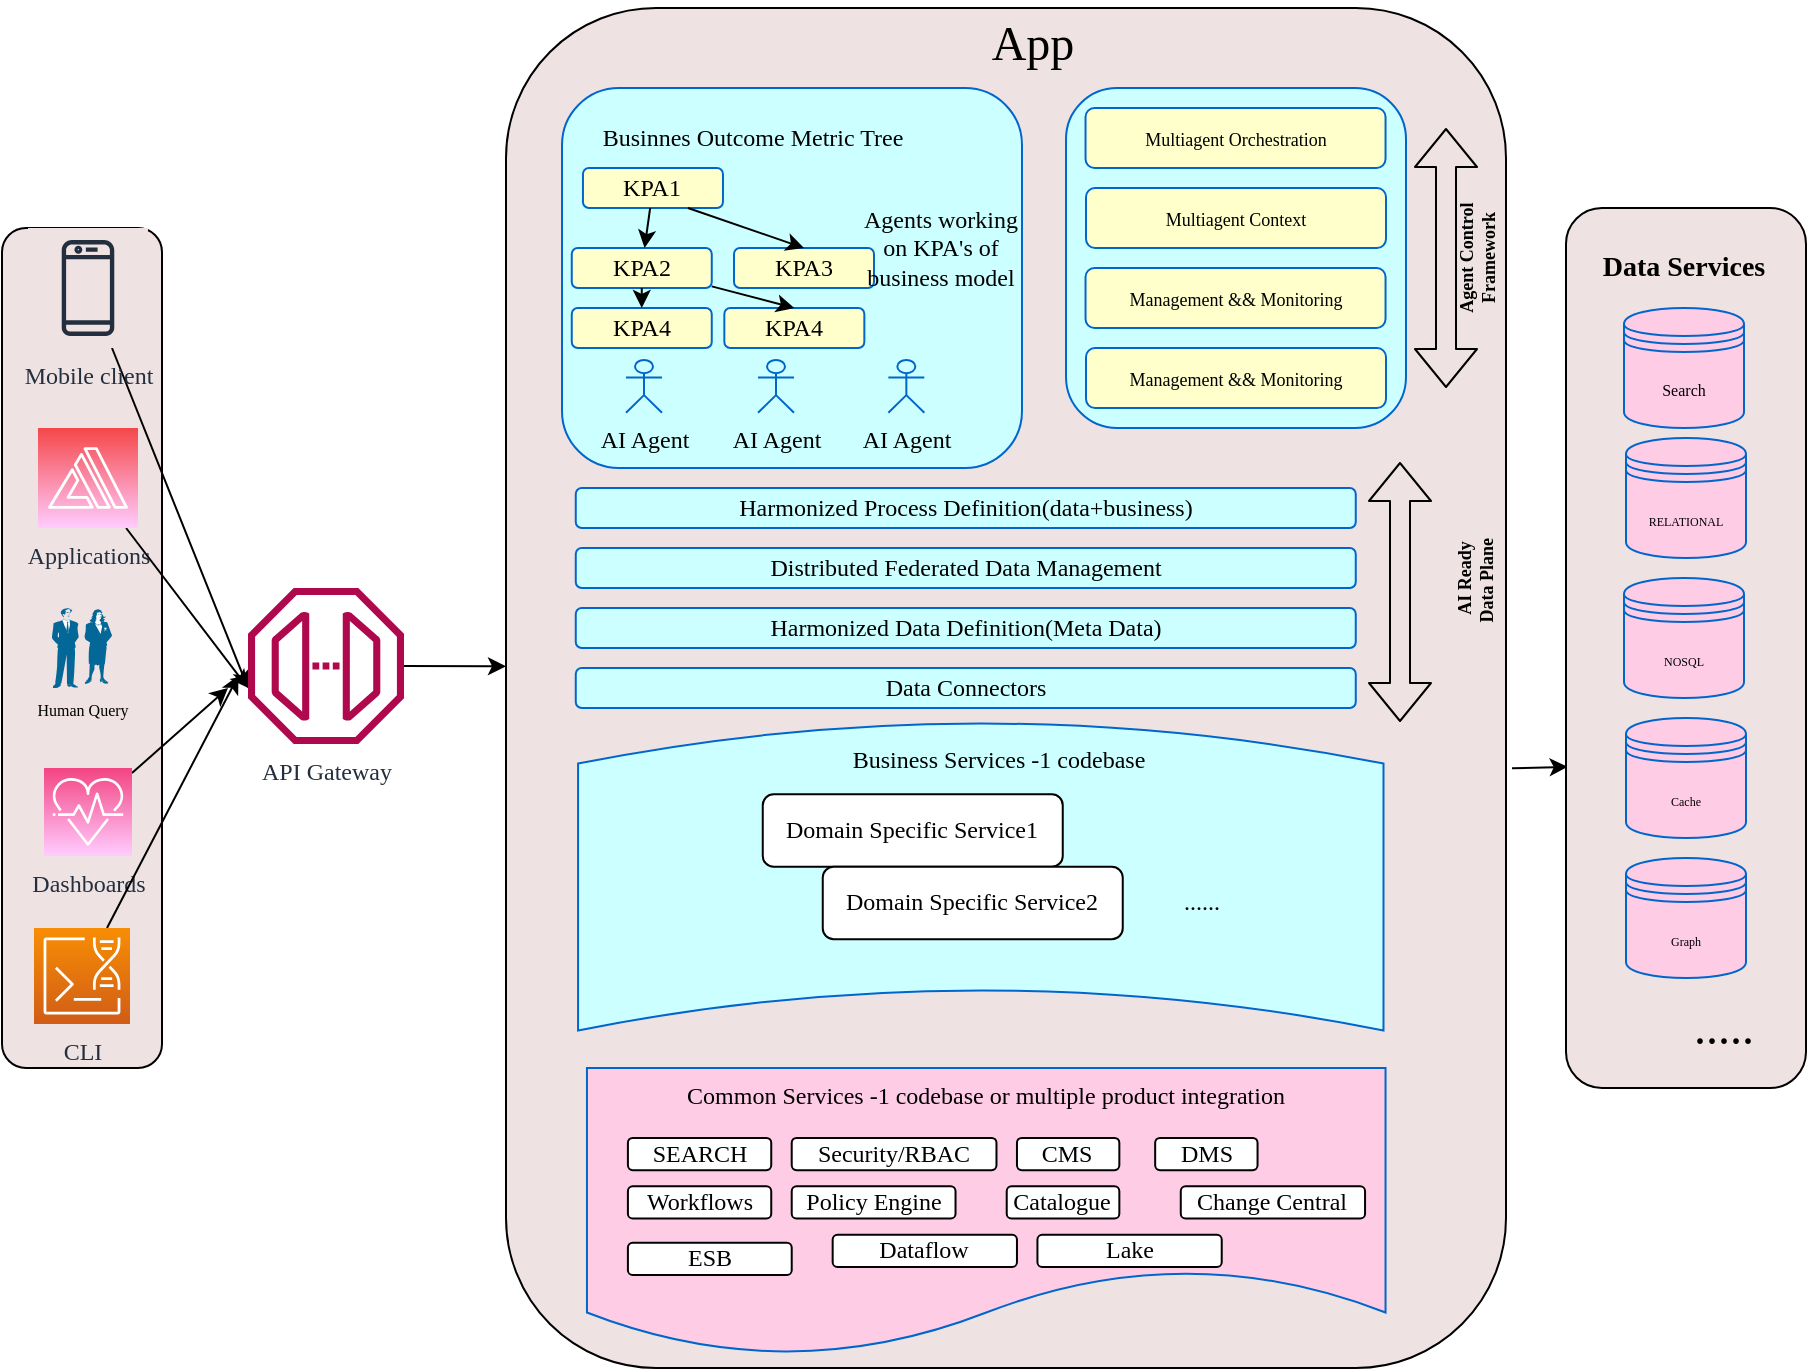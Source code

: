 <mxfile>
    <diagram id="4JGKvvkWwklBM6_Btrgp" name="Agentic">
        <mxGraphModel dx="1872" dy="2035" grid="1" gridSize="10" guides="1" tooltips="1" connect="1" arrows="1" fold="1" page="1" pageScale="1" pageWidth="1100" pageHeight="850" math="0" shadow="0">
            <root>
                <mxCell id="0"/>
                <mxCell id="1" parent="0"/>
                <mxCell id="G5CNpF1ZyAMZ08ovfX3D-27" value="" style="rounded=1;whiteSpace=wrap;html=1;fillColor=#EEE2E2;" vertex="1" parent="1">
                    <mxGeometry x="-262" y="-1080" width="80" height="420" as="geometry"/>
                </mxCell>
                <mxCell id="G5CNpF1ZyAMZ08ovfX3D-28" style="edgeStyle=none;html=1;fontFamily=Comic Sans MS;fontSize=24;" edge="1" parent="1" source="G5CNpF1ZyAMZ08ovfX3D-29">
                    <mxGeometry relative="1" as="geometry">
                        <mxPoint x="-139" y="-850" as="targetPoint"/>
                    </mxGeometry>
                </mxCell>
                <mxCell id="G5CNpF1ZyAMZ08ovfX3D-29" value="Mobile client" style="sketch=0;outlineConnect=0;fontColor=#232F3E;gradientColor=none;strokeColor=#232F3E;fillColor=#EEE2E2;dashed=0;verticalLabelPosition=bottom;verticalAlign=top;align=center;html=1;fontSize=12;fontStyle=0;aspect=fixed;shape=mxgraph.aws4.resourceIcon;resIcon=mxgraph.aws4.mobile_client;fontFamily=Comic Sans MS;" vertex="1" parent="1">
                    <mxGeometry x="-249" y="-1080" width="60" height="60" as="geometry"/>
                </mxCell>
                <mxCell id="G5CNpF1ZyAMZ08ovfX3D-30" style="edgeStyle=none;html=1;fontFamily=Comic Sans MS;fontSize=24;entryX=0;entryY=0.641;entryDx=0;entryDy=0;entryPerimeter=0;" edge="1" parent="1" source="G5CNpF1ZyAMZ08ovfX3D-31" target="G5CNpF1ZyAMZ08ovfX3D-38">
                    <mxGeometry relative="1" as="geometry">
                        <mxPoint x="-119" y="-860" as="targetPoint"/>
                    </mxGeometry>
                </mxCell>
                <mxCell id="G5CNpF1ZyAMZ08ovfX3D-31" value="Applications" style="sketch=0;points=[[0,0,0],[0.25,0,0],[0.5,0,0],[0.75,0,0],[1,0,0],[0,1,0],[0.25,1,0],[0.5,1,0],[0.75,1,0],[1,1,0],[0,0.25,0],[0,0.5,0],[0,0.75,0],[1,0.25,0],[1,0.5,0],[1,0.75,0]];outlineConnect=0;fontColor=#232F3E;gradientColor=#F54749;gradientDirection=north;fillColor=#FFCCFF;strokeColor=#ffffff;dashed=0;verticalLabelPosition=bottom;verticalAlign=top;align=center;html=1;fontSize=12;fontStyle=0;aspect=fixed;shape=mxgraph.aws4.resourceIcon;resIcon=mxgraph.aws4.amplify;fontFamily=Comic Sans MS;" vertex="1" parent="1">
                    <mxGeometry x="-244" y="-980" width="50" height="50" as="geometry"/>
                </mxCell>
                <mxCell id="G5CNpF1ZyAMZ08ovfX3D-32" style="edgeStyle=none;html=1;fontFamily=Comic Sans MS;fontSize=24;" edge="1" parent="1" source="G5CNpF1ZyAMZ08ovfX3D-33">
                    <mxGeometry relative="1" as="geometry">
                        <mxPoint x="-149" y="-850" as="targetPoint"/>
                    </mxGeometry>
                </mxCell>
                <mxCell id="G5CNpF1ZyAMZ08ovfX3D-33" value="Dashboards&lt;br&gt;" style="sketch=0;points=[[0,0,0],[0.25,0,0],[0.5,0,0],[0.75,0,0],[1,0,0],[0,1,0],[0.25,1,0],[0.5,1,0],[0.75,1,0],[1,1,0],[0,0.25,0],[0,0.5,0],[0,0.75,0],[1,0.25,0],[1,0.5,0],[1,0.75,0]];points=[[0,0,0],[0.25,0,0],[0.5,0,0],[0.75,0,0],[1,0,0],[0,1,0],[0.25,1,0],[0.5,1,0],[0.75,1,0],[1,1,0],[0,0.25,0],[0,0.5,0],[0,0.75,0],[1,0.25,0],[1,0.5,0],[1,0.75,0]];outlineConnect=0;fontColor=#232F3E;gradientColor=#F34482;gradientDirection=north;fillColor=#FFCCFF;strokeColor=#ffffff;dashed=0;verticalLabelPosition=bottom;verticalAlign=top;align=center;html=1;fontSize=12;fontStyle=0;aspect=fixed;shape=mxgraph.aws4.resourceIcon;resIcon=mxgraph.aws4.personal_health_dashboard;fontFamily=Comic Sans MS;" vertex="1" parent="1">
                    <mxGeometry x="-241" y="-810" width="44" height="44" as="geometry"/>
                </mxCell>
                <mxCell id="G5CNpF1ZyAMZ08ovfX3D-34" style="edgeStyle=none;html=1;fontFamily=Comic Sans MS;fontSize=24;entryX=-0.061;entryY=0.561;entryDx=0;entryDy=0;entryPerimeter=0;" edge="1" parent="1" source="G5CNpF1ZyAMZ08ovfX3D-35" target="G5CNpF1ZyAMZ08ovfX3D-38">
                    <mxGeometry relative="1" as="geometry">
                        <mxPoint x="-119" y="-870" as="targetPoint"/>
                    </mxGeometry>
                </mxCell>
                <mxCell id="G5CNpF1ZyAMZ08ovfX3D-35" value="CLI" style="sketch=0;points=[[0,0,0],[0.25,0,0],[0.5,0,0],[0.75,0,0],[1,0,0],[0,1,0],[0.25,1,0],[0.5,1,0],[0.75,1,0],[1,1,0],[0,0.25,0],[0,0.5,0],[0,0.75,0],[1,0.25,0],[1,0.5,0],[1,0.75,0]];outlineConnect=0;fontColor=#232F3E;gradientColor=#F78E04;gradientDirection=north;fillColor=#D05C17;strokeColor=#ffffff;dashed=0;verticalLabelPosition=bottom;verticalAlign=top;align=center;html=1;fontSize=12;fontStyle=0;aspect=fixed;shape=mxgraph.aws4.resourceIcon;resIcon=mxgraph.aws4.genomics_cli;fontFamily=Comic Sans MS;" vertex="1" parent="1">
                    <mxGeometry x="-246" y="-730" width="48" height="48" as="geometry"/>
                </mxCell>
                <mxCell id="G5CNpF1ZyAMZ08ovfX3D-36" style="edgeStyle=none;html=1;entryX=0.007;entryY=0.635;entryDx=0;entryDy=0;entryPerimeter=0;fontFamily=Comic Sans MS;fontSize=24;exitX=1.006;exitY=0.559;exitDx=0;exitDy=0;exitPerimeter=0;" edge="1" parent="1" source="G5CNpF1ZyAMZ08ovfX3D-2" target="G5CNpF1ZyAMZ08ovfX3D-40">
                    <mxGeometry relative="1" as="geometry"/>
                </mxCell>
                <mxCell id="fCEH-TNYEszIvpaiNxgy-1" style="edgeStyle=none;html=1;entryX=0;entryY=0.484;entryDx=0;entryDy=0;entryPerimeter=0;fontFamily=Comic Sans MS;fontSize=9;" edge="1" parent="1" source="G5CNpF1ZyAMZ08ovfX3D-38" target="G5CNpF1ZyAMZ08ovfX3D-2">
                    <mxGeometry relative="1" as="geometry"/>
                </mxCell>
                <mxCell id="G5CNpF1ZyAMZ08ovfX3D-38" value="API Gateway" style="sketch=0;outlineConnect=0;fontColor=#232F3E;gradientColor=none;fillColor=#B0084D;strokeColor=none;dashed=0;verticalLabelPosition=bottom;verticalAlign=top;align=center;html=1;fontSize=12;fontStyle=0;aspect=fixed;pointerEvents=1;shape=mxgraph.aws4.endpoint;fontFamily=Comic Sans MS;" vertex="1" parent="1">
                    <mxGeometry x="-139" y="-900" width="78" height="78" as="geometry"/>
                </mxCell>
                <mxCell id="G5CNpF1ZyAMZ08ovfX3D-39" value="" style="group" vertex="1" connectable="0" parent="1">
                    <mxGeometry x="520" y="-1090" width="120" height="440" as="geometry"/>
                </mxCell>
                <mxCell id="G5CNpF1ZyAMZ08ovfX3D-40" value="" style="rounded=1;whiteSpace=wrap;html=1;fillColor=#EEE2E2;" vertex="1" parent="G5CNpF1ZyAMZ08ovfX3D-39">
                    <mxGeometry width="120" height="440" as="geometry"/>
                </mxCell>
                <mxCell id="G5CNpF1ZyAMZ08ovfX3D-41" value="&lt;font style=&quot;font-size: 14px;&quot;&gt;&lt;b&gt;Data Services&lt;/b&gt;&lt;/font&gt;" style="text;html=1;strokeColor=none;fillColor=none;align=center;verticalAlign=middle;whiteSpace=wrap;rounded=0;fontFamily=Comic Sans MS;fontSize=8;" vertex="1" parent="G5CNpF1ZyAMZ08ovfX3D-39">
                    <mxGeometry x="9" y="15" width="100" height="30" as="geometry"/>
                </mxCell>
                <mxCell id="G5CNpF1ZyAMZ08ovfX3D-42" value="&lt;font style=&quot;font-size: 8px;&quot;&gt;Search&lt;br&gt;&lt;/font&gt;" style="shape=datastore;whiteSpace=wrap;html=1;strokeColor=#0066CC;fontFamily=Comic Sans MS;fontSize=14;fillColor=#FFCCE6;" vertex="1" parent="G5CNpF1ZyAMZ08ovfX3D-39">
                    <mxGeometry x="29" y="50" width="60" height="60" as="geometry"/>
                </mxCell>
                <mxCell id="G5CNpF1ZyAMZ08ovfX3D-43" value="&lt;font style=&quot;&quot;&gt;&lt;font style=&quot;font-size: 6px;&quot;&gt;RELATIONAL&lt;/font&gt;&lt;br&gt;&lt;/font&gt;" style="shape=datastore;whiteSpace=wrap;html=1;strokeColor=#0066CC;fontFamily=Comic Sans MS;fontSize=14;fillColor=#FFCCE6;" vertex="1" parent="G5CNpF1ZyAMZ08ovfX3D-39">
                    <mxGeometry x="30" y="115" width="60" height="60" as="geometry"/>
                </mxCell>
                <mxCell id="G5CNpF1ZyAMZ08ovfX3D-44" value="&lt;font style=&quot;&quot;&gt;&lt;font style=&quot;font-size: 6px;&quot;&gt;NOSQL&lt;/font&gt;&lt;br&gt;&lt;/font&gt;" style="shape=datastore;whiteSpace=wrap;html=1;strokeColor=#0066CC;fontFamily=Comic Sans MS;fontSize=14;fillColor=#FFCCE6;" vertex="1" parent="G5CNpF1ZyAMZ08ovfX3D-39">
                    <mxGeometry x="29" y="185" width="60" height="60" as="geometry"/>
                </mxCell>
                <mxCell id="G5CNpF1ZyAMZ08ovfX3D-45" value="&lt;font style=&quot;&quot;&gt;&lt;font style=&quot;font-size: 6px;&quot;&gt;Cache&lt;/font&gt;&lt;br&gt;&lt;/font&gt;" style="shape=datastore;whiteSpace=wrap;html=1;strokeColor=#0066CC;fontFamily=Comic Sans MS;fontSize=14;fillColor=#FFCCE6;" vertex="1" parent="G5CNpF1ZyAMZ08ovfX3D-39">
                    <mxGeometry x="30" y="255" width="60" height="60" as="geometry"/>
                </mxCell>
                <mxCell id="G5CNpF1ZyAMZ08ovfX3D-46" value="&lt;font style=&quot;&quot;&gt;&lt;font style=&quot;font-size: 6px;&quot;&gt;Graph&lt;/font&gt;&lt;br&gt;&lt;/font&gt;" style="shape=datastore;whiteSpace=wrap;html=1;strokeColor=#0066CC;fontFamily=Comic Sans MS;fontSize=14;fillColor=#FFCCE6;" vertex="1" parent="G5CNpF1ZyAMZ08ovfX3D-39">
                    <mxGeometry x="30" y="325" width="60" height="60" as="geometry"/>
                </mxCell>
                <mxCell id="G5CNpF1ZyAMZ08ovfX3D-47" value="&lt;font style=&quot;font-size: 24px;&quot;&gt;.....&lt;/font&gt;" style="text;html=1;strokeColor=none;fillColor=none;align=center;verticalAlign=middle;whiteSpace=wrap;rounded=0;fontFamily=Comic Sans MS;fontSize=6;" vertex="1" parent="G5CNpF1ZyAMZ08ovfX3D-39">
                    <mxGeometry x="49" y="395" width="60" height="30" as="geometry"/>
                </mxCell>
                <mxCell id="0Som-wI_wgkEfMMIxSo--1" value="Human Query" style="shape=mxgraph.cisco.people.man_woman;html=1;pointerEvents=1;dashed=0;fillColor=#036897;strokeColor=#ffffff;strokeWidth=2;verticalLabelPosition=bottom;verticalAlign=top;align=center;outlineConnect=0;fontFamily=Comic Sans MS;fontSize=8;" vertex="1" parent="1">
                    <mxGeometry x="-237" y="-890" width="30" height="40" as="geometry"/>
                </mxCell>
                <mxCell id="G5CNpF1ZyAMZ08ovfX3D-2" value="" style="rounded=1;whiteSpace=wrap;html=1;fillColor=#EEE2E2;" vertex="1" parent="1">
                    <mxGeometry x="-10" y="-1190" width="500" height="680" as="geometry"/>
                </mxCell>
                <mxCell id="G5CNpF1ZyAMZ08ovfX3D-3" value="" style="group" vertex="1" connectable="0" parent="1">
                    <mxGeometry x="30.476" y="-771.818" width="389.048" height="261.818" as="geometry"/>
                </mxCell>
                <mxCell id="G5CNpF1ZyAMZ08ovfX3D-4" value="......" style="text;html=1;strokeColor=none;fillColor=none;align=center;verticalAlign=middle;whiteSpace=wrap;rounded=0;fontFamily=Comic Sans MS;" vertex="1" parent="G5CNpF1ZyAMZ08ovfX3D-3">
                    <mxGeometry x="317.381" y="159.441" width="61.429" height="50.35" as="geometry"/>
                </mxCell>
                <mxCell id="G5CNpF1ZyAMZ08ovfX3D-5" value="App" style="text;html=1;strokeColor=none;fillColor=none;align=center;verticalAlign=middle;whiteSpace=wrap;rounded=0;fontFamily=Comic Sans MS;fontSize=24;" vertex="1" parent="1">
                    <mxGeometry x="223.317" y="-1193.64" width="61.429" height="43.636" as="geometry"/>
                </mxCell>
                <mxCell id="G5CNpF1ZyAMZ08ovfX3D-6" value="" style="group" vertex="1" connectable="0" parent="1">
                    <mxGeometry x="30.48" y="-660" width="399.29" height="143.85" as="geometry"/>
                </mxCell>
                <mxCell id="G5CNpF1ZyAMZ08ovfX3D-7" value="" style="group" vertex="1" connectable="0" parent="G5CNpF1ZyAMZ08ovfX3D-6">
                    <mxGeometry y="13.982" width="399.29" height="129.868" as="geometry"/>
                </mxCell>
                <mxCell id="G5CNpF1ZyAMZ08ovfX3D-8" value="" style="shape=document;whiteSpace=wrap;html=1;boundedLbl=1;strokeColor=#0066CC;fontFamily=Comic Sans MS;fontSize=24;fillColor=#FFCCE6;" vertex="1" parent="G5CNpF1ZyAMZ08ovfX3D-7">
                    <mxGeometry y="-13.982" width="399.29" height="143.85" as="geometry"/>
                </mxCell>
                <mxCell id="G5CNpF1ZyAMZ08ovfX3D-9" value="&lt;font face=&quot;Comic Sans MS&quot;&gt;SEARCH&lt;/font&gt;" style="rounded=1;whiteSpace=wrap;html=1;fillColor=#FFFFFF;" vertex="1" parent="G5CNpF1ZyAMZ08ovfX3D-7">
                    <mxGeometry x="20.476" y="20.973" width="71.667" height="16.133" as="geometry"/>
                </mxCell>
                <mxCell id="G5CNpF1ZyAMZ08ovfX3D-10" value="&lt;font face=&quot;Comic Sans MS&quot;&gt;Security/RBAC&lt;/font&gt;" style="rounded=1;whiteSpace=wrap;html=1;" vertex="1" parent="G5CNpF1ZyAMZ08ovfX3D-7">
                    <mxGeometry x="102.381" y="20.973" width="102.381" height="16.133" as="geometry"/>
                </mxCell>
                <mxCell id="G5CNpF1ZyAMZ08ovfX3D-11" value="&lt;font face=&quot;Comic Sans MS&quot;&gt;CMS&lt;/font&gt;" style="rounded=1;whiteSpace=wrap;html=1;fillColor=#FFFFFF;" vertex="1" parent="G5CNpF1ZyAMZ08ovfX3D-7">
                    <mxGeometry x="215" y="20.973" width="51.19" height="16.133" as="geometry"/>
                </mxCell>
                <mxCell id="G5CNpF1ZyAMZ08ovfX3D-12" value="&lt;font face=&quot;Comic Sans MS&quot;&gt;DMS&lt;/font&gt;" style="rounded=1;whiteSpace=wrap;html=1;fillColor=#FFFFFF;" vertex="1" parent="G5CNpF1ZyAMZ08ovfX3D-7">
                    <mxGeometry x="284.107" y="20.973" width="51.19" height="16.133" as="geometry"/>
                </mxCell>
                <mxCell id="G5CNpF1ZyAMZ08ovfX3D-13" value="&lt;font face=&quot;Comic Sans MS&quot;&gt;Workflows&lt;/font&gt;" style="rounded=1;whiteSpace=wrap;html=1;fillColor=#FFFFFF;" vertex="1" parent="G5CNpF1ZyAMZ08ovfX3D-7">
                    <mxGeometry x="20.476" y="45.172" width="71.667" height="16.133" as="geometry"/>
                </mxCell>
                <mxCell id="G5CNpF1ZyAMZ08ovfX3D-14" value="&lt;font face=&quot;Comic Sans MS&quot;&gt;Policy Engine&lt;/font&gt;" style="rounded=1;whiteSpace=wrap;html=1;fillColor=#FFFFFF;" vertex="1" parent="G5CNpF1ZyAMZ08ovfX3D-7">
                    <mxGeometry x="102.381" y="45.172" width="81.905" height="16.133" as="geometry"/>
                </mxCell>
                <mxCell id="G5CNpF1ZyAMZ08ovfX3D-15" value="&lt;font face=&quot;Comic Sans MS&quot;&gt;ESB&lt;/font&gt;" style="rounded=1;whiteSpace=wrap;html=1;fillColor=#FFFFFF;" vertex="1" parent="G5CNpF1ZyAMZ08ovfX3D-7">
                    <mxGeometry x="20.476" y="73.404" width="81.905" height="16.133" as="geometry"/>
                </mxCell>
                <mxCell id="G5CNpF1ZyAMZ08ovfX3D-16" value="&lt;font face=&quot;Comic Sans MS&quot;&gt;Catalogue&lt;/font&gt;" style="rounded=1;whiteSpace=wrap;html=1;fillColor=#FFFFFF;" vertex="1" parent="G5CNpF1ZyAMZ08ovfX3D-7">
                    <mxGeometry x="209.881" y="45.172" width="56.31" height="16.133" as="geometry"/>
                </mxCell>
                <mxCell id="G5CNpF1ZyAMZ08ovfX3D-17" value="&lt;font face=&quot;Comic Sans MS&quot;&gt;Change Central&lt;/font&gt;" style="rounded=1;whiteSpace=wrap;html=1;fillColor=#FFFFFF;" vertex="1" parent="G5CNpF1ZyAMZ08ovfX3D-7">
                    <mxGeometry x="296.905" y="45.172" width="92.143" height="16.133" as="geometry"/>
                </mxCell>
                <mxCell id="G5CNpF1ZyAMZ08ovfX3D-18" value="&lt;font face=&quot;Comic Sans MS&quot;&gt;Dataflow&lt;/font&gt;" style="rounded=1;whiteSpace=wrap;html=1;fillColor=#FFFFFF;" vertex="1" parent="G5CNpF1ZyAMZ08ovfX3D-7">
                    <mxGeometry x="122.857" y="69.371" width="92.143" height="16.133" as="geometry"/>
                </mxCell>
                <mxCell id="G5CNpF1ZyAMZ08ovfX3D-19" value="&lt;font face=&quot;Comic Sans MS&quot;&gt;Lake&lt;/font&gt;" style="rounded=1;whiteSpace=wrap;html=1;fillColor=#FFFFFF;" vertex="1" parent="G5CNpF1ZyAMZ08ovfX3D-7">
                    <mxGeometry x="225.238" y="69.371" width="92.143" height="16.133" as="geometry"/>
                </mxCell>
                <mxCell id="G5CNpF1ZyAMZ08ovfX3D-20" value="&lt;font style=&quot;font-size: 12px;&quot;&gt;Common Services -1 codebase or multiple product integration&lt;/font&gt;" style="text;html=1;strokeColor=none;fillColor=none;align=center;verticalAlign=middle;whiteSpace=wrap;rounded=0;fontFamily=Comic Sans MS;fontSize=24;" vertex="1" parent="G5CNpF1ZyAMZ08ovfX3D-6">
                    <mxGeometry x="24.64" width="350" height="20.972" as="geometry"/>
                </mxCell>
                <mxCell id="G5CNpF1ZyAMZ08ovfX3D-21" value="" style="group" vertex="1" connectable="0" parent="1">
                    <mxGeometry x="88.53" y="-938.163" width="330.995" height="384.01" as="geometry"/>
                </mxCell>
                <mxCell id="0Som-wI_wgkEfMMIxSo--5" value="" style="group" vertex="1" connectable="0" parent="G5CNpF1ZyAMZ08ovfX3D-21">
                    <mxGeometry x="-61.3" y="100" width="392.29" height="284.01" as="geometry"/>
                </mxCell>
                <mxCell id="G5CNpF1ZyAMZ08ovfX3D-22" value="" style="shape=dataStorage;whiteSpace=wrap;html=1;fixedSize=1;strokeColor=#0066CC;fontFamily=Comic Sans MS;fontSize=12;fillColor=#CCFFFF;rotation=90;" vertex="1" parent="0Som-wI_wgkEfMMIxSo--5">
                    <mxGeometry x="123.44" y="-118.7" width="153.44" height="402.71" as="geometry"/>
                </mxCell>
                <mxCell id="G5CNpF1ZyAMZ08ovfX3D-23" value="&lt;font style=&quot;font-size: 12px;&quot;&gt;Business Services -1 codebase&amp;nbsp;&lt;/font&gt;" style="text;html=1;strokeColor=none;fillColor=none;align=center;verticalAlign=middle;whiteSpace=wrap;rounded=0;fontFamily=Comic Sans MS;fontSize=24;" vertex="1" parent="0Som-wI_wgkEfMMIxSo--5">
                    <mxGeometry x="91.145" width="239.999" height="41.319" as="geometry"/>
                </mxCell>
                <mxCell id="G5CNpF1ZyAMZ08ovfX3D-24" value="&lt;font face=&quot;Comic Sans MS&quot;&gt;Domain Specific Service1&lt;/font&gt;" style="rounded=1;whiteSpace=wrap;html=1;fillColor=#FFFFFF;" vertex="1" parent="0Som-wI_wgkEfMMIxSo--5">
                    <mxGeometry x="91.145" y="41.319" width="150.0" height="36.213" as="geometry"/>
                </mxCell>
                <mxCell id="G5CNpF1ZyAMZ08ovfX3D-25" value="&lt;font face=&quot;Comic Sans MS&quot;&gt;Domain Specific Service2&lt;/font&gt;" style="rounded=1;whiteSpace=wrap;html=1;fillColor=#FFFFFF;" vertex="1" parent="0Som-wI_wgkEfMMIxSo--5">
                    <mxGeometry x="121.145" y="77.532" width="150.0" height="36.213" as="geometry"/>
                </mxCell>
                <mxCell id="G5CNpF1ZyAMZ08ovfX3D-26" value="......" style="text;html=1;strokeColor=none;fillColor=none;align=center;verticalAlign=middle;whiteSpace=wrap;rounded=0;fontFamily=Comic Sans MS;" vertex="1" parent="0Som-wI_wgkEfMMIxSo--5">
                    <mxGeometry x="281.145" y="77.532" width="60.0" height="36.213" as="geometry"/>
                </mxCell>
                <mxCell id="0Som-wI_wgkEfMMIxSo--9" value="Distributed Federated Data Management" style="rounded=1;whiteSpace=wrap;html=1;strokeColor=#0066CC;fontFamily=Comic Sans MS;fontSize=12;fillColor=#CCFFFF;" vertex="1" parent="G5CNpF1ZyAMZ08ovfX3D-21">
                    <mxGeometry x="-63.65" y="18.163" width="390" height="20" as="geometry"/>
                </mxCell>
                <mxCell id="0Som-wI_wgkEfMMIxSo--7" value="Data Connectors" style="rounded=1;whiteSpace=wrap;html=1;strokeColor=#0066CC;fontFamily=Comic Sans MS;fontSize=12;fillColor=#CCFFFF;" vertex="1" parent="1">
                    <mxGeometry x="24.88" y="-860" width="390" height="20" as="geometry"/>
                </mxCell>
                <mxCell id="0Som-wI_wgkEfMMIxSo--8" value="Harmonized Data Definition(Meta Data)" style="rounded=1;whiteSpace=wrap;html=1;strokeColor=#0066CC;fontFamily=Comic Sans MS;fontSize=12;fillColor=#CCFFFF;" vertex="1" parent="1">
                    <mxGeometry x="24.88" y="-890" width="390" height="20" as="geometry"/>
                </mxCell>
                <mxCell id="0Som-wI_wgkEfMMIxSo--10" value="Harmonized Process Definition(data+business)" style="rounded=1;whiteSpace=wrap;html=1;strokeColor=#0066CC;fontFamily=Comic Sans MS;fontSize=12;fillColor=#CCFFFF;" vertex="1" parent="1">
                    <mxGeometry x="24.88" y="-950" width="390" height="20" as="geometry"/>
                </mxCell>
                <mxCell id="rhu3JGB3BehPXXvO0az0-4" value="" style="group" vertex="1" connectable="0" parent="1">
                    <mxGeometry x="270.01" y="-1150" width="169.99" height="170" as="geometry"/>
                </mxCell>
                <mxCell id="0Som-wI_wgkEfMMIxSo--12" value="" style="rounded=1;whiteSpace=wrap;html=1;strokeColor=#0066CC;fontFamily=Comic Sans MS;fontSize=12;fillColor=#CCFFFF;" vertex="1" parent="rhu3JGB3BehPXXvO0az0-4">
                    <mxGeometry width="169.99" height="170" as="geometry"/>
                </mxCell>
                <mxCell id="rhu3JGB3BehPXXvO0az0-3" value="" style="group" vertex="1" connectable="0" parent="rhu3JGB3BehPXXvO0az0-4">
                    <mxGeometry x="9.76" y="10" width="150.23" height="150" as="geometry"/>
                </mxCell>
                <mxCell id="0Som-wI_wgkEfMMIxSo--40" value="&lt;font style=&quot;font-size: 9px;&quot;&gt;Management &amp;amp;&amp;amp; Monitoring&lt;/font&gt;" style="rounded=1;whiteSpace=wrap;html=1;strokeColor=#0066CC;fontFamily=Comic Sans MS;fontSize=12;fillColor=#FFFFCC;" vertex="1" parent="rhu3JGB3BehPXXvO0az0-3">
                    <mxGeometry x="0.23" y="120" width="150" height="30" as="geometry"/>
                </mxCell>
                <mxCell id="0Som-wI_wgkEfMMIxSo--42" value="&lt;font style=&quot;font-size: 9px;&quot;&gt;Management &amp;amp;&amp;amp; Monitoring&lt;/font&gt;" style="rounded=1;whiteSpace=wrap;html=1;strokeColor=#0066CC;fontFamily=Comic Sans MS;fontSize=12;fillColor=#FFFFCC;" vertex="1" parent="rhu3JGB3BehPXXvO0az0-3">
                    <mxGeometry y="80" width="150" height="30" as="geometry"/>
                </mxCell>
                <mxCell id="rhu3JGB3BehPXXvO0az0-1" value="&lt;font style=&quot;font-size: 9px;&quot;&gt;Multiagent Context&lt;/font&gt;" style="rounded=1;whiteSpace=wrap;html=1;strokeColor=#0066CC;fontFamily=Comic Sans MS;fontSize=12;fillColor=#FFFFCC;" vertex="1" parent="rhu3JGB3BehPXXvO0az0-3">
                    <mxGeometry x="0.23" y="40" width="150" height="30" as="geometry"/>
                </mxCell>
                <mxCell id="rhu3JGB3BehPXXvO0az0-2" value="&lt;font style=&quot;font-size: 9px;&quot;&gt;Multiagent Orchestration&lt;/font&gt;" style="rounded=1;whiteSpace=wrap;html=1;strokeColor=#0066CC;fontFamily=Comic Sans MS;fontSize=12;fillColor=#FFFFCC;" vertex="1" parent="rhu3JGB3BehPXXvO0az0-3">
                    <mxGeometry width="150" height="30" as="geometry"/>
                </mxCell>
                <mxCell id="rhu3JGB3BehPXXvO0az0-5" value="" style="group" vertex="1" connectable="0" parent="1">
                    <mxGeometry x="18" y="-1150" width="230" height="190" as="geometry"/>
                </mxCell>
                <mxCell id="0Som-wI_wgkEfMMIxSo--11" value="" style="rounded=1;whiteSpace=wrap;html=1;strokeColor=#0066CC;fontFamily=Comic Sans MS;fontSize=12;fillColor=#CCFFFF;direction=south;" vertex="1" parent="rhu3JGB3BehPXXvO0az0-5">
                    <mxGeometry width="230" height="190" as="geometry"/>
                </mxCell>
                <mxCell id="0Som-wI_wgkEfMMIxSo--13" value="AI Agent" style="shape=umlActor;verticalLabelPosition=bottom;verticalAlign=top;html=1;outlineConnect=0;strokeColor=#0066CC;fontFamily=Comic Sans MS;fontSize=12;fillColor=#CCFFFF;" vertex="1" parent="rhu3JGB3BehPXXvO0az0-5">
                    <mxGeometry x="32" y="136.0" width="18" height="26.36" as="geometry"/>
                </mxCell>
                <mxCell id="0Som-wI_wgkEfMMIxSo--25" value="AI Agent" style="shape=umlActor;verticalLabelPosition=bottom;verticalAlign=top;html=1;outlineConnect=0;strokeColor=#0066CC;fontFamily=Comic Sans MS;fontSize=12;fillColor=#CCFFFF;" vertex="1" parent="rhu3JGB3BehPXXvO0az0-5">
                    <mxGeometry x="98" y="136.0" width="18" height="26.36" as="geometry"/>
                </mxCell>
                <mxCell id="0Som-wI_wgkEfMMIxSo--26" value="AI Agent" style="shape=umlActor;verticalLabelPosition=bottom;verticalAlign=top;html=1;outlineConnect=0;strokeColor=#0066CC;fontFamily=Comic Sans MS;fontSize=12;fillColor=#CCFFFF;" vertex="1" parent="rhu3JGB3BehPXXvO0az0-5">
                    <mxGeometry x="163.17" y="136.0" width="18" height="26.36" as="geometry"/>
                </mxCell>
                <mxCell id="0Som-wI_wgkEfMMIxSo--27" value="Businnes Outcome Metric Tree" style="text;html=1;strokeColor=none;fillColor=none;align=center;verticalAlign=middle;whiteSpace=wrap;rounded=0;fontFamily=Comic Sans MS;fontSize=12;" vertex="1" parent="rhu3JGB3BehPXXvO0az0-5">
                    <mxGeometry x="5.59" y="10" width="178.83" height="30" as="geometry"/>
                </mxCell>
                <mxCell id="0Som-wI_wgkEfMMIxSo--28" value="KPA1" style="rounded=1;whiteSpace=wrap;html=1;strokeColor=#0066CC;fontFamily=Comic Sans MS;fontSize=12;fillColor=#FFFFCC;" vertex="1" parent="rhu3JGB3BehPXXvO0az0-5">
                    <mxGeometry x="10.48" y="40" width="70" height="20" as="geometry"/>
                </mxCell>
                <mxCell id="0Som-wI_wgkEfMMIxSo--29" value="KPA2" style="rounded=1;whiteSpace=wrap;html=1;strokeColor=#0066CC;fontFamily=Comic Sans MS;fontSize=12;fillColor=#FFFFCC;" vertex="1" parent="rhu3JGB3BehPXXvO0az0-5">
                    <mxGeometry x="4.88" y="80" width="70" height="20" as="geometry"/>
                </mxCell>
                <mxCell id="0Som-wI_wgkEfMMIxSo--35" style="edgeStyle=none;html=1;fontFamily=Comic Sans MS;fontSize=12;" edge="1" parent="rhu3JGB3BehPXXvO0az0-5" source="0Som-wI_wgkEfMMIxSo--28" target="0Som-wI_wgkEfMMIxSo--29">
                    <mxGeometry relative="1" as="geometry"/>
                </mxCell>
                <mxCell id="0Som-wI_wgkEfMMIxSo--30" value="KPA3" style="rounded=1;whiteSpace=wrap;html=1;strokeColor=#0066CC;fontFamily=Comic Sans MS;fontSize=12;fillColor=#FFFFCC;" vertex="1" parent="rhu3JGB3BehPXXvO0az0-5">
                    <mxGeometry x="86" y="80" width="70" height="20" as="geometry"/>
                </mxCell>
                <mxCell id="0Som-wI_wgkEfMMIxSo--34" style="edgeStyle=none;html=1;entryX=0.5;entryY=0;entryDx=0;entryDy=0;fontFamily=Comic Sans MS;fontSize=12;exitX=0.75;exitY=1;exitDx=0;exitDy=0;" edge="1" parent="rhu3JGB3BehPXXvO0az0-5" source="0Som-wI_wgkEfMMIxSo--28" target="0Som-wI_wgkEfMMIxSo--30">
                    <mxGeometry relative="1" as="geometry">
                        <mxPoint x="50" y="70" as="sourcePoint"/>
                    </mxGeometry>
                </mxCell>
                <mxCell id="0Som-wI_wgkEfMMIxSo--31" value="KPA4" style="rounded=1;whiteSpace=wrap;html=1;strokeColor=#0066CC;fontFamily=Comic Sans MS;fontSize=12;fillColor=#FFFFCC;" vertex="1" parent="rhu3JGB3BehPXXvO0az0-5">
                    <mxGeometry x="4.88" y="110" width="70" height="20" as="geometry"/>
                </mxCell>
                <mxCell id="0Som-wI_wgkEfMMIxSo--36" style="edgeStyle=none;html=1;fontFamily=Comic Sans MS;fontSize=12;" edge="1" parent="rhu3JGB3BehPXXvO0az0-5" source="0Som-wI_wgkEfMMIxSo--29" target="0Som-wI_wgkEfMMIxSo--31">
                    <mxGeometry relative="1" as="geometry"/>
                </mxCell>
                <mxCell id="0Som-wI_wgkEfMMIxSo--32" value="KPA4" style="rounded=1;whiteSpace=wrap;html=1;strokeColor=#0066CC;fontFamily=Comic Sans MS;fontSize=12;fillColor=#FFFFCC;" vertex="1" parent="rhu3JGB3BehPXXvO0az0-5">
                    <mxGeometry x="81.17" y="110" width="70" height="20" as="geometry"/>
                </mxCell>
                <mxCell id="0Som-wI_wgkEfMMIxSo--37" style="edgeStyle=none;html=1;entryX=0.5;entryY=0;entryDx=0;entryDy=0;fontFamily=Comic Sans MS;fontSize=12;" edge="1" parent="rhu3JGB3BehPXXvO0az0-5" source="0Som-wI_wgkEfMMIxSo--29" target="0Som-wI_wgkEfMMIxSo--32">
                    <mxGeometry relative="1" as="geometry"/>
                </mxCell>
                <mxCell id="0Som-wI_wgkEfMMIxSo--39" value="Agents working on KPA's of business model" style="text;html=1;strokeColor=none;fillColor=none;align=center;verticalAlign=middle;whiteSpace=wrap;rounded=0;fontFamily=Comic Sans MS;fontSize=12;" vertex="1" parent="rhu3JGB3BehPXXvO0az0-5">
                    <mxGeometry x="149" y="40" width="81" height="80" as="geometry"/>
                </mxCell>
                <mxCell id="04zfOeeYEFY4NSv_LnUe-1" value="" style="shape=flexArrow;endArrow=classic;startArrow=classic;html=1;fontFamily=Times New Roman;fontSize=9;" edge="1" parent="1">
                    <mxGeometry width="100" height="100" relative="1" as="geometry">
                        <mxPoint x="460" y="-1000" as="sourcePoint"/>
                        <mxPoint x="460" y="-1130" as="targetPoint"/>
                    </mxGeometry>
                </mxCell>
                <mxCell id="04zfOeeYEFY4NSv_LnUe-2" value="&lt;b&gt;Agent Control Framework&lt;/b&gt;" style="text;html=1;strokeColor=none;fillColor=none;align=center;verticalAlign=middle;whiteSpace=wrap;rounded=0;fontFamily=Times New Roman;fontSize=9;rotation=-90;" vertex="1" parent="1">
                    <mxGeometry x="429.77" y="-1080" width="91" height="30" as="geometry"/>
                </mxCell>
                <mxCell id="04zfOeeYEFY4NSv_LnUe-5" value="&lt;b&gt;AI Ready &lt;br&gt;Data Plane&amp;nbsp;&lt;/b&gt;" style="text;html=1;strokeColor=none;fillColor=none;align=center;verticalAlign=middle;whiteSpace=wrap;rounded=0;fontFamily=Times New Roman;fontSize=9;rotation=-90;" vertex="1" parent="1">
                    <mxGeometry x="429" y="-920" width="91" height="30" as="geometry"/>
                </mxCell>
                <mxCell id="04zfOeeYEFY4NSv_LnUe-7" value="" style="shape=flexArrow;endArrow=classic;startArrow=classic;html=1;fontFamily=Times New Roman;fontSize=9;" edge="1" parent="1">
                    <mxGeometry width="100" height="100" relative="1" as="geometry">
                        <mxPoint x="437" y="-833" as="sourcePoint"/>
                        <mxPoint x="437" y="-963" as="targetPoint"/>
                    </mxGeometry>
                </mxCell>
            </root>
        </mxGraphModel>
    </diagram>
    <diagram id="AdO2sA35msm-YUNLNADW" name="Monolith">
        <mxGraphModel dx="1872" dy="2035" grid="1" gridSize="10" guides="1" tooltips="1" connect="1" arrows="1" fold="1" page="1" pageScale="1" pageWidth="1100" pageHeight="850" math="0" shadow="0">
            <root>
                <mxCell id="0"/>
                <mxCell id="1" parent="0"/>
                <mxCell id="8sP9y6pPTWbFlFQFhmkR-11" value="" style="group" vertex="1" connectable="0" parent="1">
                    <mxGeometry x="10" y="-950" width="430" height="440" as="geometry"/>
                </mxCell>
                <mxCell id="8sP9y6pPTWbFlFQFhmkR-12" value="" style="rounded=1;whiteSpace=wrap;html=1;fillColor=#EEE2E2;" vertex="1" parent="8sP9y6pPTWbFlFQFhmkR-11">
                    <mxGeometry width="430.0" height="440" as="geometry"/>
                </mxCell>
                <mxCell id="8sP9y6pPTWbFlFQFhmkR-24" value="" style="group" vertex="1" connectable="0" parent="8sP9y6pPTWbFlFQFhmkR-11">
                    <mxGeometry x="20.476" y="260" width="389.048" height="180" as="geometry"/>
                </mxCell>
                <mxCell id="8sP9y6pPTWbFlFQFhmkR-38" value="......" style="text;html=1;strokeColor=none;fillColor=none;align=center;verticalAlign=middle;whiteSpace=wrap;rounded=0;fontFamily=Comic Sans MS;" vertex="1" parent="8sP9y6pPTWbFlFQFhmkR-24">
                    <mxGeometry x="317.381" y="109.615" width="61.429" height="34.615" as="geometry"/>
                </mxCell>
                <mxCell id="8sP9y6pPTWbFlFQFhmkR-39" value="App" style="text;html=1;strokeColor=none;fillColor=none;align=center;verticalAlign=middle;whiteSpace=wrap;rounded=0;fontFamily=Comic Sans MS;fontSize=24;" vertex="1" parent="8sP9y6pPTWbFlFQFhmkR-11">
                    <mxGeometry x="179.167" width="61.429" height="30" as="geometry"/>
                </mxCell>
                <mxCell id="8sP9y6pPTWbFlFQFhmkR-58" value="" style="group" vertex="1" connectable="0" parent="8sP9y6pPTWbFlFQFhmkR-11">
                    <mxGeometry x="20.478" y="230" width="399.29" height="205.77" as="geometry"/>
                </mxCell>
                <mxCell id="8sP9y6pPTWbFlFQFhmkR-57" value="" style="group" vertex="1" connectable="0" parent="8sP9y6pPTWbFlFQFhmkR-58">
                    <mxGeometry y="20" width="399.29" height="185.77" as="geometry"/>
                </mxCell>
                <mxCell id="8sP9y6pPTWbFlFQFhmkR-54" value="" style="shape=document;whiteSpace=wrap;html=1;boundedLbl=1;strokeColor=#0066CC;fontFamily=Comic Sans MS;fontSize=24;fillColor=#FFCCE6;" vertex="1" parent="8sP9y6pPTWbFlFQFhmkR-57">
                    <mxGeometry y="-20" width="399.29" height="205.77" as="geometry"/>
                </mxCell>
                <mxCell id="8sP9y6pPTWbFlFQFhmkR-27" value="&lt;font face=&quot;Comic Sans MS&quot;&gt;SEARCH&lt;/font&gt;" style="rounded=1;whiteSpace=wrap;html=1;fillColor=#FFFFFF;" vertex="1" parent="8sP9y6pPTWbFlFQFhmkR-57">
                    <mxGeometry x="20.476" y="30.001" width="71.667" height="23.077" as="geometry"/>
                </mxCell>
                <mxCell id="8sP9y6pPTWbFlFQFhmkR-28" value="&lt;font face=&quot;Comic Sans MS&quot;&gt;Security/RBAC&lt;/font&gt;" style="rounded=1;whiteSpace=wrap;html=1;" vertex="1" parent="8sP9y6pPTWbFlFQFhmkR-57">
                    <mxGeometry x="102.381" y="30.001" width="102.381" height="23.077" as="geometry"/>
                </mxCell>
                <mxCell id="8sP9y6pPTWbFlFQFhmkR-29" value="&lt;font face=&quot;Comic Sans MS&quot;&gt;CMS&lt;/font&gt;" style="rounded=1;whiteSpace=wrap;html=1;fillColor=#FFFFFF;" vertex="1" parent="8sP9y6pPTWbFlFQFhmkR-57">
                    <mxGeometry x="215" y="30.001" width="51.19" height="23.077" as="geometry"/>
                </mxCell>
                <mxCell id="8sP9y6pPTWbFlFQFhmkR-30" value="&lt;font face=&quot;Comic Sans MS&quot;&gt;DMS&lt;/font&gt;" style="rounded=1;whiteSpace=wrap;html=1;fillColor=#FFFFFF;" vertex="1" parent="8sP9y6pPTWbFlFQFhmkR-57">
                    <mxGeometry x="284.107" y="30.001" width="51.19" height="23.077" as="geometry"/>
                </mxCell>
                <mxCell id="8sP9y6pPTWbFlFQFhmkR-31" value="&lt;font face=&quot;Comic Sans MS&quot;&gt;Workflows&lt;/font&gt;" style="rounded=1;whiteSpace=wrap;html=1;fillColor=#FFFFFF;" vertex="1" parent="8sP9y6pPTWbFlFQFhmkR-57">
                    <mxGeometry x="20.476" y="64.616" width="71.667" height="23.077" as="geometry"/>
                </mxCell>
                <mxCell id="8sP9y6pPTWbFlFQFhmkR-32" value="&lt;font face=&quot;Comic Sans MS&quot;&gt;Policy Engine&lt;/font&gt;" style="rounded=1;whiteSpace=wrap;html=1;fillColor=#FFFFFF;" vertex="1" parent="8sP9y6pPTWbFlFQFhmkR-57">
                    <mxGeometry x="102.381" y="64.616" width="81.905" height="23.077" as="geometry"/>
                </mxCell>
                <mxCell id="8sP9y6pPTWbFlFQFhmkR-33" value="&lt;font face=&quot;Comic Sans MS&quot;&gt;ESB&lt;/font&gt;" style="rounded=1;whiteSpace=wrap;html=1;fillColor=#FFFFFF;" vertex="1" parent="8sP9y6pPTWbFlFQFhmkR-57">
                    <mxGeometry x="20.476" y="105.001" width="81.905" height="23.077" as="geometry"/>
                </mxCell>
                <mxCell id="8sP9y6pPTWbFlFQFhmkR-34" value="&lt;font face=&quot;Comic Sans MS&quot;&gt;Catalogue&lt;/font&gt;" style="rounded=1;whiteSpace=wrap;html=1;fillColor=#FFFFFF;" vertex="1" parent="8sP9y6pPTWbFlFQFhmkR-57">
                    <mxGeometry x="209.881" y="64.616" width="56.31" height="23.077" as="geometry"/>
                </mxCell>
                <mxCell id="8sP9y6pPTWbFlFQFhmkR-35" value="&lt;font face=&quot;Comic Sans MS&quot;&gt;Change Central&lt;/font&gt;" style="rounded=1;whiteSpace=wrap;html=1;fillColor=#FFFFFF;" vertex="1" parent="8sP9y6pPTWbFlFQFhmkR-57">
                    <mxGeometry x="296.905" y="64.616" width="92.143" height="23.077" as="geometry"/>
                </mxCell>
                <mxCell id="8sP9y6pPTWbFlFQFhmkR-36" value="&lt;font face=&quot;Comic Sans MS&quot;&gt;Dataflow&lt;/font&gt;" style="rounded=1;whiteSpace=wrap;html=1;fillColor=#FFFFFF;" vertex="1" parent="8sP9y6pPTWbFlFQFhmkR-57">
                    <mxGeometry x="122.857" y="99.232" width="92.143" height="23.077" as="geometry"/>
                </mxCell>
                <mxCell id="8sP9y6pPTWbFlFQFhmkR-37" value="&lt;font face=&quot;Comic Sans MS&quot;&gt;Lake&lt;/font&gt;" style="rounded=1;whiteSpace=wrap;html=1;fillColor=#FFFFFF;" vertex="1" parent="8sP9y6pPTWbFlFQFhmkR-57">
                    <mxGeometry x="225.238" y="99.232" width="92.143" height="23.077" as="geometry"/>
                </mxCell>
                <mxCell id="8sP9y6pPTWbFlFQFhmkR-55" value="&lt;font style=&quot;font-size: 12px;&quot;&gt;Common Services -1 codebase or multiple product integration&lt;/font&gt;" style="text;html=1;strokeColor=none;fillColor=none;align=center;verticalAlign=middle;whiteSpace=wrap;rounded=0;fontFamily=Comic Sans MS;fontSize=24;" vertex="1" parent="8sP9y6pPTWbFlFQFhmkR-58">
                    <mxGeometry x="24.64" width="350" height="30" as="geometry"/>
                </mxCell>
                <mxCell id="CqZlo_TTrdUPEtpJr883-6" value="" style="group" vertex="1" connectable="0" parent="8sP9y6pPTWbFlFQFhmkR-11">
                    <mxGeometry x="75.07" y="50" width="279.85" height="153.44" as="geometry"/>
                </mxCell>
                <mxCell id="CqZlo_TTrdUPEtpJr883-5" value="" style="shape=dataStorage;whiteSpace=wrap;html=1;fixedSize=1;strokeColor=#0066CC;fontFamily=Comic Sans MS;fontSize=12;fillColor=#CCFFFF;rotation=90;" vertex="1" parent="CqZlo_TTrdUPEtpJr883-6">
                    <mxGeometry x="58.13" y="-58.13" width="153.44" height="269.7" as="geometry"/>
                </mxCell>
                <mxCell id="8sP9y6pPTWbFlFQFhmkR-73" value="&lt;font style=&quot;font-size: 12px;&quot;&gt;Business Services -1 codebase&amp;nbsp;&lt;/font&gt;" style="text;html=1;strokeColor=none;fillColor=none;align=center;verticalAlign=middle;whiteSpace=wrap;rounded=0;fontFamily=Comic Sans MS;fontSize=24;" vertex="1" parent="CqZlo_TTrdUPEtpJr883-6">
                    <mxGeometry x="29.85" y="8.24" width="240" height="34.23" as="geometry"/>
                </mxCell>
                <mxCell id="CqZlo_TTrdUPEtpJr883-2" value="&lt;font face=&quot;Comic Sans MS&quot;&gt;Domain Specific Service1&lt;/font&gt;" style="rounded=1;whiteSpace=wrap;html=1;fillColor=#FFFFFF;" vertex="1" parent="CqZlo_TTrdUPEtpJr883-6">
                    <mxGeometry x="29.85" y="42.47" width="150" height="30" as="geometry"/>
                </mxCell>
                <mxCell id="CqZlo_TTrdUPEtpJr883-1" value="&lt;font face=&quot;Comic Sans MS&quot;&gt;Domain Specific Service2&lt;/font&gt;" style="rounded=1;whiteSpace=wrap;html=1;fillColor=#FFFFFF;" vertex="1" parent="CqZlo_TTrdUPEtpJr883-6">
                    <mxGeometry x="59.85" y="72.47" width="150" height="30" as="geometry"/>
                </mxCell>
                <mxCell id="CqZlo_TTrdUPEtpJr883-3" value="......" style="text;html=1;strokeColor=none;fillColor=none;align=center;verticalAlign=middle;whiteSpace=wrap;rounded=0;fontFamily=Comic Sans MS;" vertex="1" parent="CqZlo_TTrdUPEtpJr883-6">
                    <mxGeometry x="219.85" y="72.47" width="60" height="30" as="geometry"/>
                </mxCell>
                <mxCell id="8sP9y6pPTWbFlFQFhmkR-1" value="" style="rounded=1;whiteSpace=wrap;html=1;fillColor=#EEE2E2;" vertex="1" parent="1">
                    <mxGeometry x="-243" y="-940" width="80" height="420" as="geometry"/>
                </mxCell>
                <mxCell id="8sP9y6pPTWbFlFQFhmkR-2" style="edgeStyle=none;html=1;fontFamily=Comic Sans MS;fontSize=24;" edge="1" parent="1" source="8sP9y6pPTWbFlFQFhmkR-3">
                    <mxGeometry relative="1" as="geometry">
                        <mxPoint x="-100" y="-720" as="targetPoint"/>
                    </mxGeometry>
                </mxCell>
                <mxCell id="8sP9y6pPTWbFlFQFhmkR-3" value="Mobile client" style="sketch=0;outlineConnect=0;fontColor=#232F3E;gradientColor=none;strokeColor=#232F3E;fillColor=#EEE2E2;dashed=0;verticalLabelPosition=bottom;verticalAlign=top;align=center;html=1;fontSize=12;fontStyle=0;aspect=fixed;shape=mxgraph.aws4.resourceIcon;resIcon=mxgraph.aws4.mobile_client;fontFamily=Comic Sans MS;" vertex="1" parent="1">
                    <mxGeometry x="-230" y="-940" width="60" height="60" as="geometry"/>
                </mxCell>
                <mxCell id="8sP9y6pPTWbFlFQFhmkR-4" style="edgeStyle=none;html=1;fontFamily=Comic Sans MS;fontSize=24;" edge="1" parent="1" source="8sP9y6pPTWbFlFQFhmkR-5">
                    <mxGeometry relative="1" as="geometry">
                        <mxPoint x="-100" y="-720" as="targetPoint"/>
                    </mxGeometry>
                </mxCell>
                <mxCell id="8sP9y6pPTWbFlFQFhmkR-5" value="Applications" style="sketch=0;points=[[0,0,0],[0.25,0,0],[0.5,0,0],[0.75,0,0],[1,0,0],[0,1,0],[0.25,1,0],[0.5,1,0],[0.75,1,0],[1,1,0],[0,0.25,0],[0,0.5,0],[0,0.75,0],[1,0.25,0],[1,0.5,0],[1,0.75,0]];outlineConnect=0;fontColor=#232F3E;gradientColor=#F54749;gradientDirection=north;fillColor=#FFCCFF;strokeColor=#ffffff;dashed=0;verticalLabelPosition=bottom;verticalAlign=top;align=center;html=1;fontSize=12;fontStyle=0;aspect=fixed;shape=mxgraph.aws4.resourceIcon;resIcon=mxgraph.aws4.amplify;fontFamily=Comic Sans MS;" vertex="1" parent="1">
                    <mxGeometry x="-225" y="-840" width="50" height="50" as="geometry"/>
                </mxCell>
                <mxCell id="8sP9y6pPTWbFlFQFhmkR-6" style="edgeStyle=none;html=1;fontFamily=Comic Sans MS;fontSize=24;" edge="1" parent="1" source="8sP9y6pPTWbFlFQFhmkR-7">
                    <mxGeometry relative="1" as="geometry">
                        <mxPoint x="-110" y="-720" as="targetPoint"/>
                    </mxGeometry>
                </mxCell>
                <mxCell id="8sP9y6pPTWbFlFQFhmkR-7" value="Dashboards&lt;br&gt;" style="sketch=0;points=[[0,0,0],[0.25,0,0],[0.5,0,0],[0.75,0,0],[1,0,0],[0,1,0],[0.25,1,0],[0.5,1,0],[0.75,1,0],[1,1,0],[0,0.25,0],[0,0.5,0],[0,0.75,0],[1,0.25,0],[1,0.5,0],[1,0.75,0]];points=[[0,0,0],[0.25,0,0],[0.5,0,0],[0.75,0,0],[1,0,0],[0,1,0],[0.25,1,0],[0.5,1,0],[0.75,1,0],[1,1,0],[0,0.25,0],[0,0.5,0],[0,0.75,0],[1,0.25,0],[1,0.5,0],[1,0.75,0]];outlineConnect=0;fontColor=#232F3E;gradientColor=#F34482;gradientDirection=north;fillColor=#FFCCFF;strokeColor=#ffffff;dashed=0;verticalLabelPosition=bottom;verticalAlign=top;align=center;html=1;fontSize=12;fontStyle=0;aspect=fixed;shape=mxgraph.aws4.resourceIcon;resIcon=mxgraph.aws4.personal_health_dashboard;fontFamily=Comic Sans MS;" vertex="1" parent="1">
                    <mxGeometry x="-223" y="-743" width="44" height="44" as="geometry"/>
                </mxCell>
                <mxCell id="8sP9y6pPTWbFlFQFhmkR-9" style="edgeStyle=none;html=1;fontFamily=Comic Sans MS;fontSize=24;entryX=-0.061;entryY=0.561;entryDx=0;entryDy=0;entryPerimeter=0;" edge="1" parent="1" source="8sP9y6pPTWbFlFQFhmkR-10" target="8sP9y6pPTWbFlFQFhmkR-43">
                    <mxGeometry relative="1" as="geometry">
                        <mxPoint x="-100" y="-730" as="targetPoint"/>
                    </mxGeometry>
                </mxCell>
                <mxCell id="8sP9y6pPTWbFlFQFhmkR-10" value="CLI" style="sketch=0;points=[[0,0,0],[0.25,0,0],[0.5,0,0],[0.75,0,0],[1,0,0],[0,1,0],[0.25,1,0],[0.5,1,0],[0.75,1,0],[1,1,0],[0,0.25,0],[0,0.5,0],[0,0.75,0],[1,0.25,0],[1,0.5,0],[1,0.75,0]];outlineConnect=0;fontColor=#232F3E;gradientColor=#F78E04;gradientDirection=north;fillColor=#D05C17;strokeColor=#ffffff;dashed=0;verticalLabelPosition=bottom;verticalAlign=top;align=center;html=1;fontSize=12;fontStyle=0;aspect=fixed;shape=mxgraph.aws4.resourceIcon;resIcon=mxgraph.aws4.genomics_cli;fontFamily=Comic Sans MS;" vertex="1" parent="1">
                    <mxGeometry x="-224" y="-640" width="48" height="48" as="geometry"/>
                </mxCell>
                <mxCell id="8sP9y6pPTWbFlFQFhmkR-40" style="edgeStyle=none;html=1;entryX=-0.021;entryY=0.482;entryDx=0;entryDy=0;entryPerimeter=0;fontFamily=Comic Sans MS;fontSize=24;" edge="1" parent="1" source="8sP9y6pPTWbFlFQFhmkR-12" target="8sP9y6pPTWbFlFQFhmkR-45">
                    <mxGeometry relative="1" as="geometry"/>
                </mxCell>
                <mxCell id="CqZlo_TTrdUPEtpJr883-7" style="edgeStyle=none;html=1;fontFamily=Comic Sans MS;fontSize=12;" edge="1" parent="1" source="8sP9y6pPTWbFlFQFhmkR-43" target="8sP9y6pPTWbFlFQFhmkR-12">
                    <mxGeometry relative="1" as="geometry"/>
                </mxCell>
                <mxCell id="8sP9y6pPTWbFlFQFhmkR-43" value="API Gateway" style="sketch=0;outlineConnect=0;fontColor=#232F3E;gradientColor=none;fillColor=#B0084D;strokeColor=none;dashed=0;verticalLabelPosition=bottom;verticalAlign=top;align=center;html=1;fontSize=12;fontStyle=0;aspect=fixed;pointerEvents=1;shape=mxgraph.aws4.endpoint;fontFamily=Comic Sans MS;" vertex="1" parent="1">
                    <mxGeometry x="-100" y="-760" width="78" height="78" as="geometry"/>
                </mxCell>
                <mxCell id="8sP9y6pPTWbFlFQFhmkR-44" value="" style="group" vertex="1" connectable="0" parent="1">
                    <mxGeometry x="510" y="-940" width="120" height="440" as="geometry"/>
                </mxCell>
                <mxCell id="8sP9y6pPTWbFlFQFhmkR-45" value="" style="rounded=1;whiteSpace=wrap;html=1;fillColor=#EEE2E2;" vertex="1" parent="8sP9y6pPTWbFlFQFhmkR-44">
                    <mxGeometry width="120" height="440" as="geometry"/>
                </mxCell>
                <mxCell id="8sP9y6pPTWbFlFQFhmkR-46" value="&lt;font style=&quot;font-size: 14px;&quot;&gt;&lt;b&gt;Data Services&lt;/b&gt;&lt;/font&gt;" style="text;html=1;strokeColor=none;fillColor=none;align=center;verticalAlign=middle;whiteSpace=wrap;rounded=0;fontFamily=Comic Sans MS;fontSize=8;" vertex="1" parent="8sP9y6pPTWbFlFQFhmkR-44">
                    <mxGeometry x="9" y="15" width="100" height="30" as="geometry"/>
                </mxCell>
                <mxCell id="8sP9y6pPTWbFlFQFhmkR-47" value="&lt;font style=&quot;font-size: 8px;&quot;&gt;Search&lt;br&gt;&lt;/font&gt;" style="shape=datastore;whiteSpace=wrap;html=1;strokeColor=#0066CC;fontFamily=Comic Sans MS;fontSize=14;fillColor=#FFCCE6;" vertex="1" parent="8sP9y6pPTWbFlFQFhmkR-44">
                    <mxGeometry x="29" y="50" width="60" height="60" as="geometry"/>
                </mxCell>
                <mxCell id="8sP9y6pPTWbFlFQFhmkR-48" value="&lt;font style=&quot;&quot;&gt;&lt;font style=&quot;font-size: 6px;&quot;&gt;RELATIONAL&lt;/font&gt;&lt;br&gt;&lt;/font&gt;" style="shape=datastore;whiteSpace=wrap;html=1;strokeColor=#0066CC;fontFamily=Comic Sans MS;fontSize=14;fillColor=#FFCCE6;" vertex="1" parent="8sP9y6pPTWbFlFQFhmkR-44">
                    <mxGeometry x="30" y="115" width="60" height="60" as="geometry"/>
                </mxCell>
                <mxCell id="8sP9y6pPTWbFlFQFhmkR-49" value="&lt;font style=&quot;&quot;&gt;&lt;font style=&quot;font-size: 6px;&quot;&gt;NOSQL&lt;/font&gt;&lt;br&gt;&lt;/font&gt;" style="shape=datastore;whiteSpace=wrap;html=1;strokeColor=#0066CC;fontFamily=Comic Sans MS;fontSize=14;fillColor=#FFCCE6;" vertex="1" parent="8sP9y6pPTWbFlFQFhmkR-44">
                    <mxGeometry x="29" y="185" width="60" height="60" as="geometry"/>
                </mxCell>
                <mxCell id="8sP9y6pPTWbFlFQFhmkR-50" value="&lt;font style=&quot;&quot;&gt;&lt;font style=&quot;font-size: 6px;&quot;&gt;Cache&lt;/font&gt;&lt;br&gt;&lt;/font&gt;" style="shape=datastore;whiteSpace=wrap;html=1;strokeColor=#0066CC;fontFamily=Comic Sans MS;fontSize=14;fillColor=#FFCCE6;" vertex="1" parent="8sP9y6pPTWbFlFQFhmkR-44">
                    <mxGeometry x="30" y="255" width="60" height="60" as="geometry"/>
                </mxCell>
                <mxCell id="8sP9y6pPTWbFlFQFhmkR-51" value="&lt;font style=&quot;&quot;&gt;&lt;font style=&quot;font-size: 6px;&quot;&gt;Graph&lt;/font&gt;&lt;br&gt;&lt;/font&gt;" style="shape=datastore;whiteSpace=wrap;html=1;strokeColor=#0066CC;fontFamily=Comic Sans MS;fontSize=14;fillColor=#FFCCE6;" vertex="1" parent="8sP9y6pPTWbFlFQFhmkR-44">
                    <mxGeometry x="30" y="325" width="60" height="60" as="geometry"/>
                </mxCell>
                <mxCell id="8sP9y6pPTWbFlFQFhmkR-52" value="&lt;font style=&quot;font-size: 24px;&quot;&gt;.....&lt;/font&gt;" style="text;html=1;strokeColor=none;fillColor=none;align=center;verticalAlign=middle;whiteSpace=wrap;rounded=0;fontFamily=Comic Sans MS;fontSize=6;" vertex="1" parent="8sP9y6pPTWbFlFQFhmkR-44">
                    <mxGeometry x="49" y="395" width="60" height="30" as="geometry"/>
                </mxCell>
            </root>
        </mxGraphModel>
    </diagram>
    <diagram id="o7SX92u5WDPKv_Qo-5N-" name="Microservices">
        <mxGraphModel dx="1872" dy="2035" grid="1" gridSize="10" guides="1" tooltips="1" connect="1" arrows="1" fold="1" page="1" pageScale="1" pageWidth="1100" pageHeight="850" math="0" shadow="0">
            <root>
                <mxCell id="0"/>
                <mxCell id="1" parent="0"/>
                <mxCell id="27" value="" style="rounded=1;whiteSpace=wrap;html=1;fillColor=#EEE2E2;" vertex="1" parent="1">
                    <mxGeometry x="-243" y="-940" width="80" height="430" as="geometry"/>
                </mxCell>
                <mxCell id="126" style="edgeStyle=none;html=1;fontFamily=Comic Sans MS;fontSize=24;" edge="1" parent="1" source="29">
                    <mxGeometry relative="1" as="geometry">
                        <mxPoint x="-100" y="-720" as="targetPoint"/>
                    </mxGeometry>
                </mxCell>
                <mxCell id="29" value="Mobile client" style="sketch=0;outlineConnect=0;fontColor=#232F3E;gradientColor=none;strokeColor=#232F3E;fillColor=#EEE2E2;dashed=0;verticalLabelPosition=bottom;verticalAlign=top;align=center;html=1;fontSize=12;fontStyle=0;aspect=fixed;shape=mxgraph.aws4.resourceIcon;resIcon=mxgraph.aws4.mobile_client;fontFamily=Comic Sans MS;" vertex="1" parent="1">
                    <mxGeometry x="-230" y="-940" width="60" height="60" as="geometry"/>
                </mxCell>
                <mxCell id="127" style="edgeStyle=none;html=1;fontFamily=Comic Sans MS;fontSize=24;" edge="1" parent="1" source="30">
                    <mxGeometry relative="1" as="geometry">
                        <mxPoint x="-100" y="-720" as="targetPoint"/>
                    </mxGeometry>
                </mxCell>
                <mxCell id="30" value="Applications" style="sketch=0;points=[[0,0,0],[0.25,0,0],[0.5,0,0],[0.75,0,0],[1,0,0],[0,1,0],[0.25,1,0],[0.5,1,0],[0.75,1,0],[1,1,0],[0,0.25,0],[0,0.5,0],[0,0.75,0],[1,0.25,0],[1,0.5,0],[1,0.75,0]];outlineConnect=0;fontColor=#232F3E;gradientColor=#F54749;gradientDirection=north;fillColor=#FFCCFF;strokeColor=#ffffff;dashed=0;verticalLabelPosition=bottom;verticalAlign=top;align=center;html=1;fontSize=12;fontStyle=0;aspect=fixed;shape=mxgraph.aws4.resourceIcon;resIcon=mxgraph.aws4.amplify;fontFamily=Comic Sans MS;" vertex="1" parent="1">
                    <mxGeometry x="-225" y="-840" width="50" height="50" as="geometry"/>
                </mxCell>
                <mxCell id="128" style="edgeStyle=none;html=1;fontFamily=Comic Sans MS;fontSize=24;" edge="1" parent="1" source="31" target="125">
                    <mxGeometry relative="1" as="geometry"/>
                </mxCell>
                <mxCell id="31" value="Dashboards&lt;br&gt;" style="sketch=0;points=[[0,0,0],[0.25,0,0],[0.5,0,0],[0.75,0,0],[1,0,0],[0,1,0],[0.25,1,0],[0.5,1,0],[0.75,1,0],[1,1,0],[0,0.25,0],[0,0.5,0],[0,0.75,0],[1,0.25,0],[1,0.5,0],[1,0.75,0]];points=[[0,0,0],[0.25,0,0],[0.5,0,0],[0.75,0,0],[1,0,0],[0,1,0],[0.25,1,0],[0.5,1,0],[0.75,1,0],[1,1,0],[0,0.25,0],[0,0.5,0],[0,0.75,0],[1,0.25,0],[1,0.5,0],[1,0.75,0]];outlineConnect=0;fontColor=#232F3E;gradientColor=#F34482;gradientDirection=north;fillColor=#FFCCFF;strokeColor=#ffffff;dashed=0;verticalLabelPosition=bottom;verticalAlign=top;align=center;html=1;fontSize=12;fontStyle=0;aspect=fixed;shape=mxgraph.aws4.resourceIcon;resIcon=mxgraph.aws4.personal_health_dashboard;fontFamily=Comic Sans MS;" vertex="1" parent="1">
                    <mxGeometry x="-225" y="-752" width="44" height="44" as="geometry"/>
                </mxCell>
                <mxCell id="34" value="AI Queries" style="shape=mxgraph.cisco.people.man_woman;html=1;pointerEvents=1;dashed=0;fillColor=#036897;strokeColor=#ffffff;strokeWidth=2;verticalLabelPosition=bottom;verticalAlign=top;align=center;outlineConnect=0;fontFamily=Comic Sans MS;fontSize=8;" vertex="1" parent="1">
                    <mxGeometry x="-218" y="-660" width="30" height="40" as="geometry"/>
                </mxCell>
                <mxCell id="129" style="edgeStyle=none;html=1;fontFamily=Comic Sans MS;fontSize=24;entryX=-0.061;entryY=0.561;entryDx=0;entryDy=0;entryPerimeter=0;" edge="1" parent="1" source="35" target="125">
                    <mxGeometry relative="1" as="geometry">
                        <mxPoint x="-100" y="-730" as="targetPoint"/>
                    </mxGeometry>
                </mxCell>
                <mxCell id="35" value="CLI" style="sketch=0;points=[[0,0,0],[0.25,0,0],[0.5,0,0],[0.75,0,0],[1,0,0],[0,1,0],[0.25,1,0],[0.5,1,0],[0.75,1,0],[1,1,0],[0,0.25,0],[0,0.5,0],[0,0.75,0],[1,0.25,0],[1,0.5,0],[1,0.75,0]];outlineConnect=0;fontColor=#232F3E;gradientColor=#F78E04;gradientDirection=north;fillColor=#D05C17;strokeColor=#ffffff;dashed=0;verticalLabelPosition=bottom;verticalAlign=top;align=center;html=1;fontSize=12;fontStyle=0;aspect=fixed;shape=mxgraph.aws4.resourceIcon;resIcon=mxgraph.aws4.genomics_cli;fontFamily=Comic Sans MS;" vertex="1" parent="1">
                    <mxGeometry x="-225" y="-580" width="48" height="48" as="geometry"/>
                </mxCell>
                <mxCell id="56" value="" style="group" vertex="1" connectable="0" parent="1">
                    <mxGeometry x="20" y="-950" width="420" height="440" as="geometry"/>
                </mxCell>
                <mxCell id="6" value="" style="rounded=1;whiteSpace=wrap;html=1;fillColor=#EEE2E2;" parent="56" vertex="1">
                    <mxGeometry width="420" height="440" as="geometry"/>
                </mxCell>
                <mxCell id="12" value="" style="group" vertex="1" connectable="0" parent="56">
                    <mxGeometry x="20" y="50" width="380" height="80" as="geometry"/>
                </mxCell>
                <mxCell id="11" value="" style="group;fillColor=#FFCCCC;container=0;" parent="12" vertex="1" connectable="0">
                    <mxGeometry width="380" height="80" as="geometry"/>
                </mxCell>
                <mxCell id="8" value="&lt;font face=&quot;Comic Sans MS&quot;&gt;Service Orchestration&lt;/font&gt;" style="rounded=1;whiteSpace=wrap;html=1;strokeColor=#0066CC;fillColor=#4DB2FF;" parent="12" vertex="1">
                    <mxGeometry x="10" y="15" width="90" height="50" as="geometry"/>
                </mxCell>
                <mxCell id="9" value="&lt;font face=&quot;Comic Sans MS&quot;&gt;Service Mesh&lt;/font&gt;" style="rounded=1;whiteSpace=wrap;html=1;fillColor=#FFFFFF;" parent="12" vertex="1">
                    <mxGeometry x="110" y="30" width="80" height="20" as="geometry"/>
                </mxCell>
                <mxCell id="10" value="&lt;font face=&quot;Comic Sans MS&quot;&gt;Monitoring &amp;amp;&amp;amp; Scaling&lt;/font&gt;" style="rounded=1;whiteSpace=wrap;html=1;" parent="12" vertex="1">
                    <mxGeometry x="220" y="30" width="130" height="20" as="geometry"/>
                </mxCell>
                <mxCell id="19" value="" style="group" vertex="1" connectable="0" parent="56">
                    <mxGeometry x="20" y="160" width="380" height="80" as="geometry"/>
                </mxCell>
                <mxCell id="14" value="" style="group;fillColor=#CCFFFF;container=0;" vertex="1" connectable="0" parent="19">
                    <mxGeometry width="380" height="80" as="geometry"/>
                </mxCell>
                <mxCell id="15" value="&lt;font face=&quot;Comic Sans MS&quot;&gt;Business&amp;nbsp;&lt;br&gt;Services&lt;br&gt;&lt;/font&gt;" style="rounded=1;whiteSpace=wrap;html=1;strokeColor=#0066CC;fillColor=#4DB2FF;" vertex="1" parent="19">
                    <mxGeometry x="10" y="15" width="90" height="50" as="geometry"/>
                </mxCell>
                <mxCell id="16" value="&lt;font face=&quot;Comic Sans MS&quot;&gt;Domain Specific Service1&lt;/font&gt;" style="rounded=1;whiteSpace=wrap;html=1;fillColor=#FFFFFF;" vertex="1" parent="19">
                    <mxGeometry x="110" y="10" width="150" height="30" as="geometry"/>
                </mxCell>
                <mxCell id="25" value="&lt;font face=&quot;Comic Sans MS&quot;&gt;Domain Specific Service2&lt;/font&gt;" style="rounded=1;whiteSpace=wrap;html=1;fillColor=#FFFFFF;" vertex="1" parent="19">
                    <mxGeometry x="140" y="35" width="150" height="30" as="geometry"/>
                </mxCell>
                <mxCell id="26" value="......" style="text;html=1;strokeColor=none;fillColor=none;align=center;verticalAlign=middle;whiteSpace=wrap;rounded=0;fontFamily=Comic Sans MS;" vertex="1" parent="19">
                    <mxGeometry x="280" y="50" width="60" height="30" as="geometry"/>
                </mxCell>
                <mxCell id="55" value="" style="group" vertex="1" connectable="0" parent="56">
                    <mxGeometry x="20" y="280" width="380" height="130" as="geometry"/>
                </mxCell>
                <mxCell id="21" value="" style="group;fillColor=#CCFFFF;container=0;" vertex="1" connectable="0" parent="55">
                    <mxGeometry width="380" height="130" as="geometry"/>
                </mxCell>
                <mxCell id="22" value="&lt;font face=&quot;Comic Sans MS&quot;&gt;Common Services&lt;/font&gt;" style="rounded=1;whiteSpace=wrap;html=1;strokeColor=#0066CC;fillColor=#4DB2FF;" vertex="1" parent="55">
                    <mxGeometry x="10" y="40" width="90" height="50" as="geometry"/>
                </mxCell>
                <mxCell id="23" value="&lt;font face=&quot;Comic Sans MS&quot;&gt;SEARCH&lt;/font&gt;" style="rounded=1;whiteSpace=wrap;html=1;fillColor=#FFFFFF;" vertex="1" parent="55">
                    <mxGeometry x="110" y="10" width="70" height="20" as="geometry"/>
                </mxCell>
                <mxCell id="24" value="&lt;font face=&quot;Comic Sans MS&quot;&gt;Security/RBAC&lt;/font&gt;" style="rounded=1;whiteSpace=wrap;html=1;" vertex="1" parent="55">
                    <mxGeometry x="190" y="10" width="100" height="20" as="geometry"/>
                </mxCell>
                <mxCell id="36" value="&lt;font face=&quot;Comic Sans MS&quot;&gt;CMS&lt;/font&gt;" style="rounded=1;whiteSpace=wrap;html=1;fillColor=#FFFFFF;" vertex="1" parent="55">
                    <mxGeometry x="300" y="10" width="50" height="20" as="geometry"/>
                </mxCell>
                <mxCell id="37" value="&lt;font face=&quot;Comic Sans MS&quot;&gt;DMS&lt;/font&gt;" style="rounded=1;whiteSpace=wrap;html=1;fillColor=#FFFFFF;" vertex="1" parent="55">
                    <mxGeometry x="110" y="40" width="50" height="20" as="geometry"/>
                </mxCell>
                <mxCell id="38" value="&lt;font face=&quot;Comic Sans MS&quot;&gt;Workflows&lt;/font&gt;" style="rounded=1;whiteSpace=wrap;html=1;fillColor=#FFFFFF;" vertex="1" parent="55">
                    <mxGeometry x="170" y="40" width="70" height="20" as="geometry"/>
                </mxCell>
                <mxCell id="40" value="&lt;font face=&quot;Comic Sans MS&quot;&gt;Policy Engine&lt;/font&gt;" style="rounded=1;whiteSpace=wrap;html=1;fillColor=#FFFFFF;" vertex="1" parent="55">
                    <mxGeometry x="250" y="40" width="80" height="20" as="geometry"/>
                </mxCell>
                <mxCell id="41" value="&lt;font face=&quot;Comic Sans MS&quot;&gt;ESB&lt;/font&gt;" style="rounded=1;whiteSpace=wrap;html=1;fillColor=#FFFFFF;" vertex="1" parent="55">
                    <mxGeometry x="110" y="70" width="80" height="20" as="geometry"/>
                </mxCell>
                <mxCell id="42" value="&lt;font face=&quot;Comic Sans MS&quot;&gt;Catalogue&lt;/font&gt;" style="rounded=1;whiteSpace=wrap;html=1;fillColor=#FFFFFF;" vertex="1" parent="55">
                    <mxGeometry x="212.5" y="70" width="55" height="20" as="geometry"/>
                </mxCell>
                <mxCell id="43" value="&lt;font face=&quot;Comic Sans MS&quot;&gt;Change Central&lt;/font&gt;" style="rounded=1;whiteSpace=wrap;html=1;fillColor=#FFFFFF;" vertex="1" parent="55">
                    <mxGeometry x="280" y="70" width="90" height="20" as="geometry"/>
                </mxCell>
                <mxCell id="44" value="&lt;font face=&quot;Comic Sans MS&quot;&gt;Dataflow&lt;/font&gt;" style="rounded=1;whiteSpace=wrap;html=1;fillColor=#FFFFFF;" vertex="1" parent="55">
                    <mxGeometry x="110" y="100" width="90" height="20" as="geometry"/>
                </mxCell>
                <mxCell id="45" value="&lt;font face=&quot;Comic Sans MS&quot;&gt;Lake&lt;/font&gt;" style="rounded=1;whiteSpace=wrap;html=1;fillColor=#FFFFFF;" vertex="1" parent="55">
                    <mxGeometry x="210" y="100" width="90" height="20" as="geometry"/>
                </mxCell>
                <mxCell id="52" value="......" style="text;html=1;strokeColor=none;fillColor=none;align=center;verticalAlign=middle;whiteSpace=wrap;rounded=0;fontFamily=Comic Sans MS;" vertex="1" parent="55">
                    <mxGeometry x="310" y="95" width="60" height="30" as="geometry"/>
                </mxCell>
                <mxCell id="124" value="App" style="text;html=1;strokeColor=none;fillColor=none;align=center;verticalAlign=middle;whiteSpace=wrap;rounded=0;fontFamily=Comic Sans MS;fontSize=24;" vertex="1" parent="56">
                    <mxGeometry x="175" width="60" height="30" as="geometry"/>
                </mxCell>
                <mxCell id="123" style="edgeStyle=none;html=1;entryX=-0.021;entryY=0.482;entryDx=0;entryDy=0;entryPerimeter=0;fontFamily=Comic Sans MS;fontSize=24;" edge="1" parent="1" source="6" target="60">
                    <mxGeometry relative="1" as="geometry"/>
                </mxCell>
                <mxCell id="130" style="edgeStyle=none;html=1;entryX=0;entryY=0.5;entryDx=0;entryDy=0;fontFamily=Comic Sans MS;fontSize=24;" edge="1" parent="1" source="125" target="15">
                    <mxGeometry relative="1" as="geometry"/>
                </mxCell>
                <mxCell id="131" style="edgeStyle=none;html=1;entryX=0;entryY=0.5;entryDx=0;entryDy=0;fontFamily=Comic Sans MS;fontSize=24;" edge="1" parent="1" target="22">
                    <mxGeometry relative="1" as="geometry">
                        <mxPoint x="-20" y="-730" as="sourcePoint"/>
                    </mxGeometry>
                </mxCell>
                <mxCell id="125" value="API Gateway" style="sketch=0;outlineConnect=0;fontColor=#232F3E;gradientColor=none;fillColor=#B0084D;strokeColor=none;dashed=0;verticalLabelPosition=bottom;verticalAlign=top;align=center;html=1;fontSize=12;fontStyle=0;aspect=fixed;pointerEvents=1;shape=mxgraph.aws4.endpoint;fontFamily=Comic Sans MS;" vertex="1" parent="1">
                    <mxGeometry x="-100" y="-760" width="78" height="78" as="geometry"/>
                </mxCell>
                <mxCell id="132" value="" style="group" vertex="1" connectable="0" parent="1">
                    <mxGeometry x="510" y="-940" width="120" height="440" as="geometry"/>
                </mxCell>
                <mxCell id="60" value="" style="rounded=1;whiteSpace=wrap;html=1;fillColor=#EEE2E2;" vertex="1" parent="132">
                    <mxGeometry width="120" height="440" as="geometry"/>
                </mxCell>
                <mxCell id="87" value="&lt;font style=&quot;font-size: 14px;&quot;&gt;&lt;b&gt;Data Services&lt;/b&gt;&lt;/font&gt;" style="text;html=1;strokeColor=none;fillColor=none;align=center;verticalAlign=middle;whiteSpace=wrap;rounded=0;fontFamily=Comic Sans MS;fontSize=8;" vertex="1" parent="132">
                    <mxGeometry x="9" y="15" width="100" height="30" as="geometry"/>
                </mxCell>
                <mxCell id="88" value="&lt;font style=&quot;font-size: 8px;&quot;&gt;Search&lt;br&gt;&lt;/font&gt;" style="shape=datastore;whiteSpace=wrap;html=1;strokeColor=#0066CC;fontFamily=Comic Sans MS;fontSize=14;fillColor=#FFCCE6;" vertex="1" parent="132">
                    <mxGeometry x="29" y="50" width="60" height="60" as="geometry"/>
                </mxCell>
                <mxCell id="89" value="&lt;font style=&quot;&quot;&gt;&lt;font style=&quot;font-size: 6px;&quot;&gt;RELATIONAL&lt;/font&gt;&lt;br&gt;&lt;/font&gt;" style="shape=datastore;whiteSpace=wrap;html=1;strokeColor=#0066CC;fontFamily=Comic Sans MS;fontSize=14;fillColor=#FFCCE6;" vertex="1" parent="132">
                    <mxGeometry x="30" y="115" width="60" height="60" as="geometry"/>
                </mxCell>
                <mxCell id="90" value="&lt;font style=&quot;&quot;&gt;&lt;font style=&quot;font-size: 6px;&quot;&gt;NOSQL&lt;/font&gt;&lt;br&gt;&lt;/font&gt;" style="shape=datastore;whiteSpace=wrap;html=1;strokeColor=#0066CC;fontFamily=Comic Sans MS;fontSize=14;fillColor=#FFCCE6;" vertex="1" parent="132">
                    <mxGeometry x="29" y="185" width="60" height="60" as="geometry"/>
                </mxCell>
                <mxCell id="91" value="&lt;font style=&quot;&quot;&gt;&lt;font style=&quot;font-size: 6px;&quot;&gt;Cache&lt;/font&gt;&lt;br&gt;&lt;/font&gt;" style="shape=datastore;whiteSpace=wrap;html=1;strokeColor=#0066CC;fontFamily=Comic Sans MS;fontSize=14;fillColor=#FFCCE6;" vertex="1" parent="132">
                    <mxGeometry x="30" y="255" width="60" height="60" as="geometry"/>
                </mxCell>
                <mxCell id="92" value="&lt;font style=&quot;&quot;&gt;&lt;font style=&quot;font-size: 6px;&quot;&gt;Graph&lt;/font&gt;&lt;br&gt;&lt;/font&gt;" style="shape=datastore;whiteSpace=wrap;html=1;strokeColor=#0066CC;fontFamily=Comic Sans MS;fontSize=14;fillColor=#FFCCE6;" vertex="1" parent="132">
                    <mxGeometry x="30" y="325" width="60" height="60" as="geometry"/>
                </mxCell>
                <mxCell id="121" value="&lt;font style=&quot;font-size: 24px;&quot;&gt;.....&lt;/font&gt;" style="text;html=1;strokeColor=none;fillColor=none;align=center;verticalAlign=middle;whiteSpace=wrap;rounded=0;fontFamily=Comic Sans MS;fontSize=6;" vertex="1" parent="132">
                    <mxGeometry x="49" y="395" width="60" height="30" as="geometry"/>
                </mxCell>
            </root>
        </mxGraphModel>
    </diagram>
    <diagram id="-6TX8ZRkARZB5z5JyYT1" name="Competitor Analysys">
        <mxGraphModel dx="602" dy="335" grid="1" gridSize="10" guides="1" tooltips="1" connect="1" arrows="1" fold="1" page="1" pageScale="1" pageWidth="1100" pageHeight="850" math="0" shadow="0">
            <root>
                <mxCell id="0"/>
                <mxCell id="1" parent="0"/>
                <mxCell id="vNdSwungSPHuTu-_1WlL-1" value="Competitor Analysys" style="shape=table;childLayout=tableLayout;startSize=40;collapsible=0;recursiveResize=0;expand=0;fontStyle=1;strokeColor=#0066CC;fontFamily=Comic Sans MS;fontSize=9;fillColor=#FFFFCC;" vertex="1" parent="1">
                    <mxGeometry x="140" y="140" width="810" height="640" as="geometry"/>
                </mxCell>
                <mxCell id="vNdSwungSPHuTu-_1WlL-2" value="" style="shape=tableRow;horizontal=0;startSize=110;swimlaneHead=0;swimlaneBody=0;top=0;left=0;bottom=0;right=0;dropTarget=0;fillColor=none;collapsible=0;recursiveResize=0;expand=0;fontStyle=1;strokeColor=#0066CC;fontFamily=Comic Sans MS;fontSize=9;" vertex="1" parent="vNdSwungSPHuTu-_1WlL-1">
                    <mxGeometry y="40" width="810" height="120" as="geometry"/>
                </mxCell>
                <mxCell id="vNdSwungSPHuTu-_1WlL-3" value="Faeture1" style="swimlane;swimlaneHead=0;swimlaneBody=0;fontStyle=0;connectable=0;fillColor=none;startSize=40;collapsible=0;recursiveResize=0;expand=0;fontStyle=1;strokeColor=#0066CC;fontFamily=Comic Sans MS;fontSize=9;" vertex="1" parent="vNdSwungSPHuTu-_1WlL-2">
                    <mxGeometry x="110" width="140" height="120" as="geometry">
                        <mxRectangle width="140" height="120" as="alternateBounds"/>
                    </mxGeometry>
                </mxCell>
                <mxCell id="vNdSwungSPHuTu-_1WlL-4" value="Feature2" style="swimlane;swimlaneHead=0;swimlaneBody=0;fontStyle=0;connectable=0;fillColor=none;startSize=40;collapsible=0;recursiveResize=0;expand=0;fontStyle=1;strokeColor=#0066CC;fontFamily=Comic Sans MS;fontSize=9;" vertex="1" parent="vNdSwungSPHuTu-_1WlL-2">
                    <mxGeometry x="250" width="140" height="120" as="geometry">
                        <mxRectangle width="140" height="120" as="alternateBounds"/>
                    </mxGeometry>
                </mxCell>
                <mxCell id="vNdSwungSPHuTu-_1WlL-5" value="Feature3" style="swimlane;swimlaneHead=0;swimlaneBody=0;fontStyle=0;connectable=0;fillColor=none;startSize=40;collapsible=0;recursiveResize=0;expand=0;fontStyle=1;strokeColor=#0066CC;fontFamily=Comic Sans MS;fontSize=9;" vertex="1" parent="vNdSwungSPHuTu-_1WlL-2">
                    <mxGeometry x="390" width="140" height="120" as="geometry">
                        <mxRectangle width="140" height="120" as="alternateBounds"/>
                    </mxGeometry>
                </mxCell>
                <mxCell id="vNdSwungSPHuTu-_1WlL-119" style="swimlane;swimlaneHead=0;swimlaneBody=0;fontStyle=0;connectable=0;fillColor=none;startSize=40;collapsible=0;recursiveResize=0;expand=0;fontStyle=1;strokeColor=#0066CC;fontFamily=Comic Sans MS;fontSize=9;" vertex="1" parent="vNdSwungSPHuTu-_1WlL-2">
                    <mxGeometry x="530" width="140" height="120" as="geometry">
                        <mxRectangle width="140" height="120" as="alternateBounds"/>
                    </mxGeometry>
                </mxCell>
                <mxCell id="vNdSwungSPHuTu-_1WlL-122" style="swimlane;swimlaneHead=0;swimlaneBody=0;fontStyle=0;connectable=0;fillColor=none;startSize=40;collapsible=0;recursiveResize=0;expand=0;fontStyle=1;strokeColor=#0066CC;fontFamily=Comic Sans MS;fontSize=9;" vertex="1" parent="vNdSwungSPHuTu-_1WlL-2">
                    <mxGeometry x="670" width="140" height="120" as="geometry">
                        <mxRectangle width="140" height="120" as="alternateBounds"/>
                    </mxGeometry>
                </mxCell>
                <mxCell id="vNdSwungSPHuTu-_1WlL-6" value="" style="shape=tableRow;horizontal=0;startSize=110;swimlaneHead=0;swimlaneBody=0;top=0;left=0;bottom=0;right=0;dropTarget=0;fillColor=none;collapsible=0;recursiveResize=0;expand=0;fontStyle=1;strokeColor=#0066CC;fontFamily=Comic Sans MS;fontSize=9;" vertex="1" parent="vNdSwungSPHuTu-_1WlL-1">
                    <mxGeometry y="160" width="810" height="120" as="geometry"/>
                </mxCell>
                <mxCell id="vNdSwungSPHuTu-_1WlL-7" value="" style="swimlane;swimlaneHead=0;swimlaneBody=0;fontStyle=0;connectable=0;fillColor=none;startSize=0;collapsible=0;recursiveResize=0;expand=0;fontStyle=1;strokeColor=#0066CC;fontFamily=Comic Sans MS;fontSize=9;" vertex="1" parent="vNdSwungSPHuTu-_1WlL-6">
                    <mxGeometry x="110" width="140" height="120" as="geometry">
                        <mxRectangle width="140" height="120" as="alternateBounds"/>
                    </mxGeometry>
                </mxCell>
                <mxCell id="vNdSwungSPHuTu-_1WlL-8" value="" style="swimlane;swimlaneHead=0;swimlaneBody=0;fontStyle=0;connectable=0;fillColor=none;startSize=0;collapsible=0;recursiveResize=0;expand=0;fontStyle=1;strokeColor=#0066CC;fontFamily=Comic Sans MS;fontSize=9;" vertex="1" parent="vNdSwungSPHuTu-_1WlL-6">
                    <mxGeometry x="250" width="140" height="120" as="geometry">
                        <mxRectangle width="140" height="120" as="alternateBounds"/>
                    </mxGeometry>
                </mxCell>
                <mxCell id="vNdSwungSPHuTu-_1WlL-9" value="" style="swimlane;swimlaneHead=0;swimlaneBody=0;fontStyle=0;connectable=0;fillColor=none;startSize=0;collapsible=0;recursiveResize=0;expand=0;fontStyle=1;strokeColor=#0066CC;fontFamily=Comic Sans MS;fontSize=9;" vertex="1" parent="vNdSwungSPHuTu-_1WlL-6">
                    <mxGeometry x="390" width="140" height="120" as="geometry">
                        <mxRectangle width="140" height="120" as="alternateBounds"/>
                    </mxGeometry>
                </mxCell>
                <mxCell id="vNdSwungSPHuTu-_1WlL-120" style="swimlane;swimlaneHead=0;swimlaneBody=0;fontStyle=0;connectable=0;fillColor=none;startSize=0;collapsible=0;recursiveResize=0;expand=0;fontStyle=1;strokeColor=#0066CC;fontFamily=Comic Sans MS;fontSize=9;" vertex="1" parent="vNdSwungSPHuTu-_1WlL-6">
                    <mxGeometry x="530" width="140" height="120" as="geometry">
                        <mxRectangle width="140" height="120" as="alternateBounds"/>
                    </mxGeometry>
                </mxCell>
                <mxCell id="vNdSwungSPHuTu-_1WlL-123" style="swimlane;swimlaneHead=0;swimlaneBody=0;fontStyle=0;connectable=0;fillColor=none;startSize=0;collapsible=0;recursiveResize=0;expand=0;fontStyle=1;strokeColor=#0066CC;fontFamily=Comic Sans MS;fontSize=9;" vertex="1" parent="vNdSwungSPHuTu-_1WlL-6">
                    <mxGeometry x="670" width="140" height="120" as="geometry">
                        <mxRectangle width="140" height="120" as="alternateBounds"/>
                    </mxGeometry>
                </mxCell>
                <mxCell id="vNdSwungSPHuTu-_1WlL-10" value="" style="shape=tableRow;horizontal=0;startSize=110;swimlaneHead=0;swimlaneBody=0;top=0;left=0;bottom=0;right=0;dropTarget=0;fillColor=none;collapsible=0;recursiveResize=0;expand=0;fontStyle=1;strokeColor=#0066CC;fontFamily=Comic Sans MS;fontSize=9;" vertex="1" parent="vNdSwungSPHuTu-_1WlL-1">
                    <mxGeometry y="280" width="810" height="120" as="geometry"/>
                </mxCell>
                <mxCell id="vNdSwungSPHuTu-_1WlL-11" value="" style="swimlane;swimlaneHead=0;swimlaneBody=0;fontStyle=0;connectable=0;fillColor=none;startSize=0;collapsible=0;recursiveResize=0;expand=0;fontStyle=1;strokeColor=#0066CC;fontFamily=Comic Sans MS;fontSize=9;" vertex="1" parent="vNdSwungSPHuTu-_1WlL-10">
                    <mxGeometry x="110" width="140" height="120" as="geometry">
                        <mxRectangle width="140" height="120" as="alternateBounds"/>
                    </mxGeometry>
                </mxCell>
                <mxCell id="vNdSwungSPHuTu-_1WlL-12" value="" style="swimlane;swimlaneHead=0;swimlaneBody=0;fontStyle=0;connectable=0;fillColor=none;startSize=0;collapsible=0;recursiveResize=0;expand=0;fontStyle=1;strokeColor=#0066CC;fontFamily=Comic Sans MS;fontSize=9;" vertex="1" parent="vNdSwungSPHuTu-_1WlL-10">
                    <mxGeometry x="250" width="140" height="120" as="geometry">
                        <mxRectangle width="140" height="120" as="alternateBounds"/>
                    </mxGeometry>
                </mxCell>
                <mxCell id="vNdSwungSPHuTu-_1WlL-13" value="" style="swimlane;swimlaneHead=0;swimlaneBody=0;fontStyle=0;connectable=0;fillColor=none;startSize=0;collapsible=0;recursiveResize=0;expand=0;fontStyle=1;strokeColor=#0066CC;fontFamily=Comic Sans MS;fontSize=9;" vertex="1" parent="vNdSwungSPHuTu-_1WlL-10">
                    <mxGeometry x="390" width="140" height="120" as="geometry">
                        <mxRectangle width="140" height="120" as="alternateBounds"/>
                    </mxGeometry>
                </mxCell>
                <mxCell id="vNdSwungSPHuTu-_1WlL-121" style="swimlane;swimlaneHead=0;swimlaneBody=0;fontStyle=0;connectable=0;fillColor=none;startSize=0;collapsible=0;recursiveResize=0;expand=0;fontStyle=1;strokeColor=#0066CC;fontFamily=Comic Sans MS;fontSize=9;" vertex="1" parent="vNdSwungSPHuTu-_1WlL-10">
                    <mxGeometry x="530" width="140" height="120" as="geometry">
                        <mxRectangle width="140" height="120" as="alternateBounds"/>
                    </mxGeometry>
                </mxCell>
                <mxCell id="vNdSwungSPHuTu-_1WlL-124" style="swimlane;swimlaneHead=0;swimlaneBody=0;fontStyle=0;connectable=0;fillColor=none;startSize=0;collapsible=0;recursiveResize=0;expand=0;fontStyle=1;strokeColor=#0066CC;fontFamily=Comic Sans MS;fontSize=9;" vertex="1" parent="vNdSwungSPHuTu-_1WlL-10">
                    <mxGeometry x="670" width="140" height="120" as="geometry">
                        <mxRectangle width="140" height="120" as="alternateBounds"/>
                    </mxGeometry>
                </mxCell>
                <mxCell id="vNdSwungSPHuTu-_1WlL-125" style="shape=tableRow;horizontal=0;startSize=110;swimlaneHead=0;swimlaneBody=0;top=0;left=0;bottom=0;right=0;dropTarget=0;fillColor=none;collapsible=0;recursiveResize=0;expand=0;fontStyle=1;strokeColor=#0066CC;fontFamily=Comic Sans MS;fontSize=9;" vertex="1" parent="vNdSwungSPHuTu-_1WlL-1">
                    <mxGeometry y="400" width="810" height="120" as="geometry"/>
                </mxCell>
                <mxCell id="vNdSwungSPHuTu-_1WlL-126" style="swimlane;swimlaneHead=0;swimlaneBody=0;fontStyle=0;connectable=0;fillColor=none;startSize=0;collapsible=0;recursiveResize=0;expand=0;fontStyle=1;strokeColor=#0066CC;fontFamily=Comic Sans MS;fontSize=9;" vertex="1" parent="vNdSwungSPHuTu-_1WlL-125">
                    <mxGeometry x="110" width="140" height="120" as="geometry">
                        <mxRectangle width="140" height="120" as="alternateBounds"/>
                    </mxGeometry>
                </mxCell>
                <mxCell id="vNdSwungSPHuTu-_1WlL-127" style="swimlane;swimlaneHead=0;swimlaneBody=0;fontStyle=0;connectable=0;fillColor=none;startSize=0;collapsible=0;recursiveResize=0;expand=0;fontStyle=1;strokeColor=#0066CC;fontFamily=Comic Sans MS;fontSize=9;" vertex="1" parent="vNdSwungSPHuTu-_1WlL-125">
                    <mxGeometry x="250" width="140" height="120" as="geometry">
                        <mxRectangle width="140" height="120" as="alternateBounds"/>
                    </mxGeometry>
                </mxCell>
                <mxCell id="vNdSwungSPHuTu-_1WlL-128" style="swimlane;swimlaneHead=0;swimlaneBody=0;fontStyle=0;connectable=0;fillColor=none;startSize=0;collapsible=0;recursiveResize=0;expand=0;fontStyle=1;strokeColor=#0066CC;fontFamily=Comic Sans MS;fontSize=9;" vertex="1" parent="vNdSwungSPHuTu-_1WlL-125">
                    <mxGeometry x="390" width="140" height="120" as="geometry">
                        <mxRectangle width="140" height="120" as="alternateBounds"/>
                    </mxGeometry>
                </mxCell>
                <mxCell id="vNdSwungSPHuTu-_1WlL-129" style="swimlane;swimlaneHead=0;swimlaneBody=0;fontStyle=0;connectable=0;fillColor=none;startSize=0;collapsible=0;recursiveResize=0;expand=0;fontStyle=1;strokeColor=#0066CC;fontFamily=Comic Sans MS;fontSize=9;" vertex="1" parent="vNdSwungSPHuTu-_1WlL-125">
                    <mxGeometry x="530" width="140" height="120" as="geometry">
                        <mxRectangle width="140" height="120" as="alternateBounds"/>
                    </mxGeometry>
                </mxCell>
                <mxCell id="vNdSwungSPHuTu-_1WlL-130" style="swimlane;swimlaneHead=0;swimlaneBody=0;fontStyle=0;connectable=0;fillColor=none;startSize=0;collapsible=0;recursiveResize=0;expand=0;fontStyle=1;strokeColor=#0066CC;fontFamily=Comic Sans MS;fontSize=9;" vertex="1" parent="vNdSwungSPHuTu-_1WlL-125">
                    <mxGeometry x="670" width="140" height="120" as="geometry">
                        <mxRectangle width="140" height="120" as="alternateBounds"/>
                    </mxGeometry>
                </mxCell>
                <mxCell id="vNdSwungSPHuTu-_1WlL-131" style="shape=tableRow;horizontal=0;startSize=110;swimlaneHead=0;swimlaneBody=0;top=0;left=0;bottom=0;right=0;dropTarget=0;fillColor=none;collapsible=0;recursiveResize=0;expand=0;fontStyle=1;strokeColor=#0066CC;fontFamily=Comic Sans MS;fontSize=9;" vertex="1" parent="vNdSwungSPHuTu-_1WlL-1">
                    <mxGeometry y="520" width="810" height="120" as="geometry"/>
                </mxCell>
                <mxCell id="vNdSwungSPHuTu-_1WlL-132" style="swimlane;swimlaneHead=0;swimlaneBody=0;fontStyle=0;connectable=0;fillColor=none;startSize=0;collapsible=0;recursiveResize=0;expand=0;fontStyle=1;strokeColor=#0066CC;fontFamily=Comic Sans MS;fontSize=9;" vertex="1" parent="vNdSwungSPHuTu-_1WlL-131">
                    <mxGeometry x="110" width="140" height="120" as="geometry">
                        <mxRectangle width="140" height="120" as="alternateBounds"/>
                    </mxGeometry>
                </mxCell>
                <mxCell id="vNdSwungSPHuTu-_1WlL-133" style="swimlane;swimlaneHead=0;swimlaneBody=0;fontStyle=0;connectable=0;fillColor=none;startSize=0;collapsible=0;recursiveResize=0;expand=0;fontStyle=1;strokeColor=#0066CC;fontFamily=Comic Sans MS;fontSize=9;" vertex="1" parent="vNdSwungSPHuTu-_1WlL-131">
                    <mxGeometry x="250" width="140" height="120" as="geometry">
                        <mxRectangle width="140" height="120" as="alternateBounds"/>
                    </mxGeometry>
                </mxCell>
                <mxCell id="vNdSwungSPHuTu-_1WlL-134" style="swimlane;swimlaneHead=0;swimlaneBody=0;fontStyle=0;connectable=0;fillColor=none;startSize=0;collapsible=0;recursiveResize=0;expand=0;fontStyle=1;strokeColor=#0066CC;fontFamily=Comic Sans MS;fontSize=9;" vertex="1" parent="vNdSwungSPHuTu-_1WlL-131">
                    <mxGeometry x="390" width="140" height="120" as="geometry">
                        <mxRectangle width="140" height="120" as="alternateBounds"/>
                    </mxGeometry>
                </mxCell>
                <mxCell id="vNdSwungSPHuTu-_1WlL-135" style="swimlane;swimlaneHead=0;swimlaneBody=0;fontStyle=0;connectable=0;fillColor=none;startSize=0;collapsible=0;recursiveResize=0;expand=0;fontStyle=1;strokeColor=#0066CC;fontFamily=Comic Sans MS;fontSize=9;" vertex="1" parent="vNdSwungSPHuTu-_1WlL-131">
                    <mxGeometry x="530" width="140" height="120" as="geometry">
                        <mxRectangle width="140" height="120" as="alternateBounds"/>
                    </mxGeometry>
                </mxCell>
                <mxCell id="vNdSwungSPHuTu-_1WlL-136" style="swimlane;swimlaneHead=0;swimlaneBody=0;fontStyle=0;connectable=0;fillColor=none;startSize=0;collapsible=0;recursiveResize=0;expand=0;fontStyle=1;strokeColor=#0066CC;fontFamily=Comic Sans MS;fontSize=9;" vertex="1" parent="vNdSwungSPHuTu-_1WlL-131">
                    <mxGeometry x="670" width="140" height="120" as="geometry">
                        <mxRectangle width="140" height="120" as="alternateBounds"/>
                    </mxGeometry>
                </mxCell>
                <mxCell id="vNdSwungSPHuTu-_1WlL-143" value="" style="shape=tableRow;horizontal=0;startSize=110;swimlaneHead=0;swimlaneBody=0;top=0;left=0;bottom=0;right=0;dropTarget=0;fillColor=none;collapsible=0;recursiveResize=0;expand=0;fontStyle=1;strokeColor=#0066CC;fontFamily=Comic Sans MS;fontSize=9;" vertex="1" parent="1">
                    <mxGeometry x="140" y="510" width="810" height="120" as="geometry"/>
                </mxCell>
                <mxCell id="vNdSwungSPHuTu-_1WlL-144" value="" style="swimlane;swimlaneHead=0;swimlaneBody=0;fontStyle=0;connectable=0;fillColor=none;startSize=0;collapsible=0;recursiveResize=0;expand=0;fontStyle=1;strokeColor=#0066CC;fontFamily=Comic Sans MS;fontSize=9;" vertex="1" parent="vNdSwungSPHuTu-_1WlL-143">
                    <mxGeometry x="110" width="140" height="120" as="geometry">
                        <mxRectangle width="140" height="120" as="alternateBounds"/>
                    </mxGeometry>
                </mxCell>
                <mxCell id="vNdSwungSPHuTu-_1WlL-145" value="" style="swimlane;swimlaneHead=0;swimlaneBody=0;fontStyle=0;connectable=0;fillColor=none;startSize=0;collapsible=0;recursiveResize=0;expand=0;fontStyle=1;strokeColor=#0066CC;fontFamily=Comic Sans MS;fontSize=9;" vertex="1" parent="vNdSwungSPHuTu-_1WlL-143">
                    <mxGeometry x="250" width="140" height="120" as="geometry">
                        <mxRectangle width="140" height="120" as="alternateBounds"/>
                    </mxGeometry>
                </mxCell>
                <mxCell id="vNdSwungSPHuTu-_1WlL-146" value="" style="swimlane;swimlaneHead=0;swimlaneBody=0;fontStyle=0;connectable=0;fillColor=none;startSize=0;collapsible=0;recursiveResize=0;expand=0;fontStyle=1;strokeColor=#0066CC;fontFamily=Comic Sans MS;fontSize=9;" vertex="1" parent="vNdSwungSPHuTu-_1WlL-143">
                    <mxGeometry x="390" width="140" height="120" as="geometry">
                        <mxRectangle width="140" height="120" as="alternateBounds"/>
                    </mxGeometry>
                </mxCell>
                <mxCell id="vNdSwungSPHuTu-_1WlL-147" style="swimlane;swimlaneHead=0;swimlaneBody=0;fontStyle=0;connectable=0;fillColor=none;startSize=0;collapsible=0;recursiveResize=0;expand=0;fontStyle=1;strokeColor=#0066CC;fontFamily=Comic Sans MS;fontSize=9;" vertex="1" parent="vNdSwungSPHuTu-_1WlL-143">
                    <mxGeometry x="530" width="140" height="120" as="geometry">
                        <mxRectangle width="140" height="120" as="alternateBounds"/>
                    </mxGeometry>
                </mxCell>
                <mxCell id="vNdSwungSPHuTu-_1WlL-148" style="swimlane;swimlaneHead=0;swimlaneBody=0;fontStyle=0;connectable=0;fillColor=none;startSize=0;collapsible=0;recursiveResize=0;expand=0;fontStyle=1;strokeColor=#0066CC;fontFamily=Comic Sans MS;fontSize=9;" vertex="1" parent="vNdSwungSPHuTu-_1WlL-143">
                    <mxGeometry x="670" width="140" height="120" as="geometry">
                        <mxRectangle width="140" height="120" as="alternateBounds"/>
                    </mxGeometry>
                </mxCell>
                <mxCell id="vNdSwungSPHuTu-_1WlL-149" value="Company1" style="text;html=1;strokeColor=none;fillColor=none;align=center;verticalAlign=middle;whiteSpace=wrap;rounded=0;fontFamily=Comic Sans MS;fontSize=9;" vertex="1" parent="1">
                    <mxGeometry x="160" y="220" width="60" height="30" as="geometry"/>
                </mxCell>
                <mxCell id="vNdSwungSPHuTu-_1WlL-150" value="Fetaure Exist" style="rounded=1;whiteSpace=wrap;html=1;strokeColor=#0066CC;fontFamily=Comic Sans MS;fontSize=9;fillColor=#99FF99;" vertex="1" parent="1">
                    <mxGeometry x="280" y="30" width="140" height="80" as="geometry"/>
                </mxCell>
                <mxCell id="vNdSwungSPHuTu-_1WlL-151" value="Fetaure Exist" style="rounded=1;whiteSpace=wrap;html=1;strokeColor=#0066CC;fontFamily=Comic Sans MS;fontSize=9;fillColor=#FFFFCC;" vertex="1" parent="1">
                    <mxGeometry x="460" y="30" width="140" height="80" as="geometry"/>
                </mxCell>
                <mxCell id="vNdSwungSPHuTu-_1WlL-152" value="Fetaure Exist" style="rounded=1;whiteSpace=wrap;html=1;strokeColor=#0066CC;fontFamily=Comic Sans MS;fontSize=9;fillColor=#FF6666;" vertex="1" parent="1">
                    <mxGeometry x="650" y="30" width="140" height="80" as="geometry"/>
                </mxCell>
                <mxCell id="vNdSwungSPHuTu-_1WlL-153" value="Company1" style="text;html=1;strokeColor=none;fillColor=none;align=center;verticalAlign=middle;whiteSpace=wrap;rounded=0;fontFamily=Comic Sans MS;fontSize=9;" vertex="1" parent="1">
                    <mxGeometry x="160" y="340" width="60" height="30" as="geometry"/>
                </mxCell>
                <mxCell id="vNdSwungSPHuTu-_1WlL-154" value="Company1" style="text;html=1;strokeColor=none;fillColor=none;align=center;verticalAlign=middle;whiteSpace=wrap;rounded=0;fontFamily=Comic Sans MS;fontSize=9;" vertex="1" parent="1">
                    <mxGeometry x="160" y="460" width="60" height="30" as="geometry"/>
                </mxCell>
                <mxCell id="vNdSwungSPHuTu-_1WlL-155" value="Company1" style="text;html=1;strokeColor=none;fillColor=none;align=center;verticalAlign=middle;whiteSpace=wrap;rounded=0;fontFamily=Comic Sans MS;fontSize=9;" vertex="1" parent="1">
                    <mxGeometry x="160" y="580" width="60" height="30" as="geometry"/>
                </mxCell>
                <mxCell id="vNdSwungSPHuTu-_1WlL-156" value="Company1" style="text;html=1;strokeColor=none;fillColor=none;align=center;verticalAlign=middle;whiteSpace=wrap;rounded=0;fontFamily=Comic Sans MS;fontSize=9;" vertex="1" parent="1">
                    <mxGeometry x="160" y="700" width="60" height="30" as="geometry"/>
                </mxCell>
            </root>
        </mxGraphModel>
    </diagram>
    <diagram id="HHa2Qv0wDfQtKXYiqdUY" name="DevSecOps Maturity">
        <mxGraphModel dx="772" dy="335" grid="1" gridSize="10" guides="1" tooltips="1" connect="1" arrows="1" fold="1" page="1" pageScale="1" pageWidth="1100" pageHeight="850" math="0" shadow="0">
            <root>
                <mxCell id="0"/>
                <mxCell id="1" parent="0"/>
                <mxCell id="LytyyFFLT9Lsc8S2HGza-1" value="DevSecOps Maturity Analysys" style="shape=table;childLayout=tableLayout;startSize=40;collapsible=0;recursiveResize=0;expand=0;fontStyle=1;strokeColor=#0066CC;fontFamily=Comic Sans MS;fontSize=9;fillColor=#FFFFCC;" vertex="1" parent="1">
                    <mxGeometry x="140" y="140" width="670" height="640" as="geometry"/>
                </mxCell>
                <mxCell id="LytyyFFLT9Lsc8S2HGza-2" value="" style="shape=tableRow;horizontal=0;startSize=110;swimlaneHead=0;swimlaneBody=0;top=0;left=0;bottom=0;right=0;dropTarget=0;fillColor=none;collapsible=0;recursiveResize=0;expand=0;fontStyle=1;strokeColor=#0066CC;fontFamily=Comic Sans MS;fontSize=9;" vertex="1" parent="LytyyFFLT9Lsc8S2HGza-1">
                    <mxGeometry y="40" width="670" height="120" as="geometry"/>
                </mxCell>
                <mxCell id="LytyyFFLT9Lsc8S2HGza-3" value="Basic" style="swimlane;swimlaneHead=0;swimlaneBody=0;fontStyle=0;connectable=0;fillColor=#FF3333;startSize=40;collapsible=0;recursiveResize=0;expand=0;fontStyle=1;strokeColor=#0066CC;fontFamily=Comic Sans MS;fontSize=9;" vertex="1" parent="LytyyFFLT9Lsc8S2HGza-2">
                    <mxGeometry x="110" width="140" height="120" as="geometry">
                        <mxRectangle width="140" height="120" as="alternateBounds"/>
                    </mxGeometry>
                </mxCell>
                <mxCell id="LytyyFFLT9Lsc8S2HGza-4" value="Intermediate" style="swimlane;swimlaneHead=0;swimlaneBody=0;fontStyle=0;connectable=0;fillColor=#FFCCE6;startSize=40;collapsible=0;recursiveResize=0;expand=0;fontStyle=1;strokeColor=#0066CC;fontFamily=Comic Sans MS;fontSize=9;" vertex="1" parent="LytyyFFLT9Lsc8S2HGza-2">
                    <mxGeometry x="250" width="140" height="120" as="geometry">
                        <mxRectangle width="140" height="120" as="alternateBounds"/>
                    </mxGeometry>
                </mxCell>
                <mxCell id="LytyyFFLT9Lsc8S2HGza-47" value="Stable teams &lt;br&gt;Shared responsibility &lt;br&gt;No Boundaries(Dev &amp;amp; Ops)&lt;br&gt;Agile processes&lt;br&gt;Monthly Release&lt;br&gt;Action on metrics." style="text;html=1;align=center;verticalAlign=middle;resizable=0;points=[];autosize=1;strokeColor=none;fillColor=none;fontSize=9;fontFamily=Comic Sans MS;" vertex="1" parent="LytyyFFLT9Lsc8S2HGza-4">
                    <mxGeometry x="10" y="35" width="130" height="80" as="geometry"/>
                </mxCell>
                <mxCell id="LytyyFFLT9Lsc8S2HGza-5" value="Standard" style="swimlane;swimlaneHead=0;swimlaneBody=0;fontStyle=0;connectable=0;fillColor=#FFFF66;startSize=40;collapsible=0;recursiveResize=0;expand=0;fontStyle=1;strokeColor=#0066CC;fontFamily=Comic Sans MS;fontSize=9;" vertex="1" parent="LytyyFFLT9Lsc8S2HGza-2">
                    <mxGeometry x="390" width="140" height="120" as="geometry">
                        <mxRectangle width="140" height="120" as="alternateBounds"/>
                    </mxGeometry>
                </mxCell>
                <mxCell id="LytyyFFLT9Lsc8S2HGza-48" value="Teams Onus&lt;br&gt;Tooling Team&lt;br style=&quot;border-color: var(--border-color);&quot;&gt;Decentralized decision&lt;br style=&quot;border-color: var(--border-color);&quot;&gt;Component ownership.&lt;br&gt;Continous Improvement" style="text;html=1;align=center;verticalAlign=middle;resizable=0;points=[];autosize=1;strokeColor=none;fillColor=none;fontSize=9;fontFamily=Comic Sans MS;" vertex="1" parent="LytyyFFLT9Lsc8S2HGza-5">
                    <mxGeometry x="10" y="35" width="120" height="70" as="geometry"/>
                </mxCell>
                <mxCell id="LytyyFFLT9Lsc8S2HGza-6" value="Advanced" style="swimlane;swimlaneHead=0;swimlaneBody=0;fontStyle=0;connectable=0;fillColor=#B3FF66;startSize=40;collapsible=0;recursiveResize=0;expand=0;fontStyle=1;strokeColor=#0066CC;fontFamily=Comic Sans MS;fontSize=9;" vertex="1" parent="LytyyFFLT9Lsc8S2HGza-2">
                    <mxGeometry x="530" width="140" height="120" as="geometry">
                        <mxRectangle width="140" height="120" as="alternateBounds"/>
                    </mxGeometry>
                </mxCell>
                <mxCell id="LytyyFFLT9Lsc8S2HGza-49" value="Seepdy Feedback&lt;br style=&quot;border-color: var(--border-color);&quot;&gt;AI First&lt;br&gt;RAD&lt;br style=&quot;border-color: var(--border-color);&quot;&gt;Superfast Learning&amp;nbsp;" style="text;html=1;align=center;verticalAlign=middle;resizable=0;points=[];autosize=1;strokeColor=none;fillColor=none;fontSize=9;fontFamily=Comic Sans MS;" vertex="1" parent="LytyyFFLT9Lsc8S2HGza-6">
                    <mxGeometry x="15" y="45" width="110" height="60" as="geometry"/>
                </mxCell>
                <mxCell id="LytyyFFLT9Lsc8S2HGza-8" value="" style="shape=tableRow;horizontal=0;startSize=110;swimlaneHead=0;swimlaneBody=0;top=0;left=0;bottom=0;right=0;dropTarget=0;fillColor=none;collapsible=0;recursiveResize=0;expand=0;fontStyle=1;strokeColor=#0066CC;fontFamily=Comic Sans MS;fontSize=9;" vertex="1" parent="LytyyFFLT9Lsc8S2HGza-1">
                    <mxGeometry y="160" width="670" height="120" as="geometry"/>
                </mxCell>
                <mxCell id="LytyyFFLT9Lsc8S2HGza-9" value="" style="swimlane;swimlaneHead=0;swimlaneBody=0;fontStyle=0;connectable=0;fillColor=#FF3333;startSize=0;collapsible=0;recursiveResize=0;expand=0;fontStyle=1;strokeColor=#0066CC;fontFamily=Comic Sans MS;fontSize=9;" vertex="1" parent="LytyyFFLT9Lsc8S2HGza-8">
                    <mxGeometry x="110" width="140" height="120" as="geometry">
                        <mxRectangle width="140" height="120" as="alternateBounds"/>
                    </mxGeometry>
                </mxCell>
                <mxCell id="LytyyFFLT9Lsc8S2HGza-50" value="Monolith product&lt;br&gt;Basic Modules&lt;br&gt;Component Library&amp;nbsp;&lt;br&gt;API Management&lt;br&gt;Basic automation" style="text;html=1;align=center;verticalAlign=middle;resizable=0;points=[];autosize=1;strokeColor=none;fillColor=none;fontSize=9;fontFamily=Comic Sans MS;" vertex="1" parent="LytyyFFLT9Lsc8S2HGza-9">
                    <mxGeometry x="20" y="25" width="100" height="70" as="geometry"/>
                </mxCell>
                <mxCell id="LytyyFFLT9Lsc8S2HGza-10" value="" style="swimlane;swimlaneHead=0;swimlaneBody=0;fontStyle=0;connectable=0;fillColor=none;startSize=0;collapsible=0;recursiveResize=0;expand=0;fontStyle=1;strokeColor=#0066CC;fontFamily=Comic Sans MS;fontSize=9;" vertex="1" parent="LytyyFFLT9Lsc8S2HGza-8">
                    <mxGeometry x="250" width="140" height="120" as="geometry">
                        <mxRectangle width="140" height="120" as="alternateBounds"/>
                    </mxGeometry>
                </mxCell>
                <mxCell id="LytyyFFLT9Lsc8S2HGza-51" value="Component Engineering&lt;br&gt;Config As Code&lt;br&gt;Even driven&lt;br&gt;Service Mesh&lt;br&gt;Automated Test Release&lt;br&gt;&lt;br&gt;" style="text;html=1;align=center;verticalAlign=middle;resizable=0;points=[];autosize=1;strokeColor=none;fillColor=none;fontSize=9;fontFamily=Comic Sans MS;" vertex="1" parent="LytyyFFLT9Lsc8S2HGza-10">
                    <mxGeometry x="10" y="25" width="130" height="80" as="geometry"/>
                </mxCell>
                <mxCell id="LytyyFFLT9Lsc8S2HGza-11" value="" style="swimlane;swimlaneHead=0;swimlaneBody=0;fontStyle=0;connectable=0;fillColor=none;startSize=0;collapsible=0;recursiveResize=0;expand=0;fontStyle=1;strokeColor=#0066CC;fontFamily=Comic Sans MS;fontSize=9;" vertex="1" parent="LytyyFFLT9Lsc8S2HGza-8">
                    <mxGeometry x="390" width="140" height="120" as="geometry">
                        <mxRectangle width="140" height="120" as="alternateBounds"/>
                    </mxGeometry>
                </mxCell>
                <mxCell id="LytyyFFLT9Lsc8S2HGza-52" value="Distributed architecture&lt;br&gt;Cloud First/ SAAS&lt;br&gt;Full Automation&amp;nbsp;" style="text;html=1;align=center;verticalAlign=middle;resizable=0;points=[];autosize=1;strokeColor=none;fillColor=none;fontSize=9;fontFamily=Comic Sans MS;" vertex="1" parent="LytyyFFLT9Lsc8S2HGza-11">
                    <mxGeometry x="5" y="40" width="130" height="50" as="geometry"/>
                </mxCell>
                <mxCell id="LytyyFFLT9Lsc8S2HGza-12" style="swimlane;swimlaneHead=0;swimlaneBody=0;fontStyle=0;connectable=0;fillColor=none;startSize=0;collapsible=0;recursiveResize=0;expand=0;fontStyle=1;strokeColor=#0066CC;fontFamily=Comic Sans MS;fontSize=9;" vertex="1" parent="LytyyFFLT9Lsc8S2HGza-8">
                    <mxGeometry x="530" width="140" height="120" as="geometry">
                        <mxRectangle width="140" height="120" as="alternateBounds"/>
                    </mxGeometry>
                </mxCell>
                <mxCell id="LytyyFFLT9Lsc8S2HGza-53" value="Hybrid Infra &amp;amp;&amp;amp; App&lt;br&gt;Agentic AI workflows&lt;br&gt;AIOps/ML Ops" style="text;html=1;align=center;verticalAlign=middle;resizable=0;points=[];autosize=1;strokeColor=none;fillColor=none;fontSize=9;fontFamily=Comic Sans MS;" vertex="1" parent="LytyyFFLT9Lsc8S2HGza-12">
                    <mxGeometry x="15" y="40" width="120" height="50" as="geometry"/>
                </mxCell>
                <mxCell id="LytyyFFLT9Lsc8S2HGza-14" value="" style="shape=tableRow;horizontal=0;startSize=110;swimlaneHead=0;swimlaneBody=0;top=0;left=0;bottom=0;right=0;dropTarget=0;fillColor=none;collapsible=0;recursiveResize=0;expand=0;fontStyle=1;strokeColor=#0066CC;fontFamily=Comic Sans MS;fontSize=9;" vertex="1" parent="LytyyFFLT9Lsc8S2HGza-1">
                    <mxGeometry y="280" width="670" height="120" as="geometry"/>
                </mxCell>
                <mxCell id="LytyyFFLT9Lsc8S2HGza-15" value="" style="swimlane;swimlaneHead=0;swimlaneBody=0;fontStyle=0;connectable=0;fillColor=#FF3333;startSize=0;collapsible=0;recursiveResize=0;expand=0;fontStyle=1;strokeColor=#0066CC;fontFamily=Comic Sans MS;fontSize=9;" vertex="1" parent="LytyyFFLT9Lsc8S2HGza-14">
                    <mxGeometry x="110" width="140" height="120" as="geometry">
                        <mxRectangle width="140" height="120" as="alternateBounds"/>
                    </mxGeometry>
                </mxCell>
                <mxCell id="LytyyFFLT9Lsc8S2HGza-56" value="Scripted builds&lt;br&gt;Multiplatform Packages&lt;br&gt;Manual staging&lt;br&gt;Basic Test Automation." style="text;html=1;align=center;verticalAlign=middle;resizable=0;points=[];autosize=1;strokeColor=none;fillColor=none;fontSize=9;fontFamily=Comic Sans MS;" vertex="1" parent="LytyyFFLT9Lsc8S2HGza-15">
                    <mxGeometry x="20" y="25" width="120" height="60" as="geometry"/>
                </mxCell>
                <mxCell id="LytyyFFLT9Lsc8S2HGza-16" value="" style="swimlane;swimlaneHead=0;swimlaneBody=0;fontStyle=0;connectable=0;fillColor=none;startSize=0;collapsible=0;recursiveResize=0;expand=0;fontStyle=1;strokeColor=#0066CC;fontFamily=Comic Sans MS;fontSize=9;" vertex="1" parent="LytyyFFLT9Lsc8S2HGza-14">
                    <mxGeometry x="250" width="140" height="120" as="geometry">
                        <mxRectangle width="140" height="120" as="alternateBounds"/>
                    </mxGeometry>
                </mxCell>
                <mxCell id="LytyyFFLT9Lsc8S2HGza-57" value="Polled builds&lt;br&gt;Automated staging&lt;br&gt;Complete Test Automation" style="text;html=1;align=center;verticalAlign=middle;resizable=0;points=[];autosize=1;strokeColor=none;fillColor=none;fontSize=9;fontFamily=Comic Sans MS;" vertex="1" parent="LytyyFFLT9Lsc8S2HGza-16">
                    <mxGeometry y="30" width="140" height="50" as="geometry"/>
                </mxCell>
                <mxCell id="LytyyFFLT9Lsc8S2HGza-17" value="" style="swimlane;swimlaneHead=0;swimlaneBody=0;fontStyle=0;connectable=0;fillColor=none;startSize=0;collapsible=0;recursiveResize=0;expand=0;fontStyle=1;strokeColor=#0066CC;fontFamily=Comic Sans MS;fontSize=9;" vertex="1" parent="LytyyFFLT9Lsc8S2HGza-14">
                    <mxGeometry x="390" width="140" height="120" as="geometry">
                        <mxRectangle width="140" height="120" as="alternateBounds"/>
                    </mxGeometry>
                </mxCell>
                <mxCell id="LytyyFFLT9Lsc8S2HGza-58" value="Quality Gates&lt;br&gt;Realtime build metrics&lt;br&gt;Deployment/Compliance trending&lt;br&gt;TDD frameworks&lt;br&gt;Test Results Consolidation&lt;br&gt;Dynamic&amp;nbsp; Provisioning" style="text;html=1;align=center;verticalAlign=middle;resizable=0;points=[];autosize=1;strokeColor=none;fillColor=none;fontSize=9;fontFamily=Comic Sans MS;" vertex="1" parent="LytyyFFLT9Lsc8S2HGza-17">
                    <mxGeometry x="-10" y="15" width="160" height="80" as="geometry"/>
                </mxCell>
                <mxCell id="LytyyFFLT9Lsc8S2HGza-18" style="swimlane;swimlaneHead=0;swimlaneBody=0;fontStyle=0;connectable=0;fillColor=none;startSize=0;collapsible=0;recursiveResize=0;expand=0;fontStyle=1;strokeColor=#0066CC;fontFamily=Comic Sans MS;fontSize=9;" vertex="1" parent="LytyyFFLT9Lsc8S2HGza-14">
                    <mxGeometry x="530" width="140" height="120" as="geometry">
                        <mxRectangle width="140" height="120" as="alternateBounds"/>
                    </mxGeometry>
                </mxCell>
                <mxCell id="LytyyFFLT9Lsc8S2HGza-59" value="Zero-touch&amp;nbsp;&lt;br&gt;Simplified Build Orchestration&lt;br&gt;AI powered Tests&lt;br&gt;Reliable GitOps&amp;nbsp;" style="text;html=1;align=center;verticalAlign=middle;resizable=0;points=[];autosize=1;strokeColor=none;fillColor=none;fontSize=9;fontFamily=Comic Sans MS;" vertex="1" parent="LytyyFFLT9Lsc8S2HGza-18">
                    <mxGeometry x="-5" y="25" width="150" height="60" as="geometry"/>
                </mxCell>
                <mxCell id="LytyyFFLT9Lsc8S2HGza-20" style="shape=tableRow;horizontal=0;startSize=110;swimlaneHead=0;swimlaneBody=0;top=0;left=0;bottom=0;right=0;dropTarget=0;fillColor=none;collapsible=0;recursiveResize=0;expand=0;fontStyle=1;strokeColor=#0066CC;fontFamily=Comic Sans MS;fontSize=9;" vertex="1" parent="LytyyFFLT9Lsc8S2HGza-1">
                    <mxGeometry y="400" width="670" height="120" as="geometry"/>
                </mxCell>
                <mxCell id="LytyyFFLT9Lsc8S2HGza-21" style="swimlane;swimlaneHead=0;swimlaneBody=0;fontStyle=0;connectable=0;fillColor=#FF3333;startSize=0;collapsible=0;recursiveResize=0;expand=0;fontStyle=1;strokeColor=#0066CC;fontFamily=Comic Sans MS;fontSize=9;" vertex="1" parent="LytyyFFLT9Lsc8S2HGza-20">
                    <mxGeometry x="110" width="140" height="120" as="geometry">
                        <mxRectangle width="140" height="120" as="alternateBounds"/>
                    </mxGeometry>
                </mxCell>
                <mxCell id="LytyyFFLT9Lsc8S2HGza-22" style="swimlane;swimlaneHead=0;swimlaneBody=0;fontStyle=0;connectable=0;fillColor=none;startSize=0;collapsible=0;recursiveResize=0;expand=0;fontStyle=1;strokeColor=#0066CC;fontFamily=Comic Sans MS;fontSize=9;" vertex="1" parent="LytyyFFLT9Lsc8S2HGza-20">
                    <mxGeometry x="250" width="140" height="120" as="geometry">
                        <mxRectangle width="140" height="120" as="alternateBounds"/>
                    </mxGeometry>
                </mxCell>
                <mxCell id="LytyyFFLT9Lsc8S2HGza-23" style="swimlane;swimlaneHead=0;swimlaneBody=0;fontStyle=0;connectable=0;fillColor=none;startSize=0;collapsible=0;recursiveResize=0;expand=0;fontStyle=1;strokeColor=#0066CC;fontFamily=Comic Sans MS;fontSize=9;" vertex="1" parent="LytyyFFLT9Lsc8S2HGza-20">
                    <mxGeometry x="390" width="140" height="120" as="geometry">
                        <mxRectangle width="140" height="120" as="alternateBounds"/>
                    </mxGeometry>
                </mxCell>
                <mxCell id="LytyyFFLT9Lsc8S2HGza-24" style="swimlane;swimlaneHead=0;swimlaneBody=0;fontStyle=0;connectable=0;fillColor=none;startSize=0;collapsible=0;recursiveResize=0;expand=0;fontStyle=1;strokeColor=#0066CC;fontFamily=Comic Sans MS;fontSize=9;" vertex="1" parent="LytyyFFLT9Lsc8S2HGza-20">
                    <mxGeometry x="530" width="140" height="120" as="geometry">
                        <mxRectangle width="140" height="120" as="alternateBounds"/>
                    </mxGeometry>
                </mxCell>
                <mxCell id="LytyyFFLT9Lsc8S2HGza-26" style="shape=tableRow;horizontal=0;startSize=110;swimlaneHead=0;swimlaneBody=0;top=0;left=0;bottom=0;right=0;dropTarget=0;fillColor=none;collapsible=0;recursiveResize=0;expand=0;fontStyle=1;strokeColor=#0066CC;fontFamily=Comic Sans MS;fontSize=9;" vertex="1" parent="LytyyFFLT9Lsc8S2HGza-1">
                    <mxGeometry y="520" width="670" height="120" as="geometry"/>
                </mxCell>
                <mxCell id="LytyyFFLT9Lsc8S2HGza-27" style="swimlane;swimlaneHead=0;swimlaneBody=0;fontStyle=0;connectable=0;fillColor=#FF3333;startSize=0;collapsible=0;recursiveResize=0;expand=0;fontStyle=1;strokeColor=#0066CC;fontFamily=Comic Sans MS;fontSize=9;" vertex="1" parent="LytyyFFLT9Lsc8S2HGza-26">
                    <mxGeometry x="110" width="140" height="120" as="geometry">
                        <mxRectangle width="140" height="120" as="alternateBounds"/>
                    </mxGeometry>
                </mxCell>
                <mxCell id="LytyyFFLT9Lsc8S2HGza-64" value="ITSM Tools&lt;br&gt;SLA Driven&lt;br&gt;Alert Based Runbook&lt;br&gt;Scripted Infra Provisioning&lt;br&gt;Security Audit&lt;br&gt;" style="text;html=1;align=center;verticalAlign=middle;resizable=0;points=[];autosize=1;strokeColor=none;fillColor=none;fontSize=9;fontFamily=Comic Sans MS;" vertex="1" parent="LytyyFFLT9Lsc8S2HGza-27">
                    <mxGeometry y="25" width="140" height="70" as="geometry"/>
                </mxCell>
                <mxCell id="LytyyFFLT9Lsc8S2HGza-28" style="swimlane;swimlaneHead=0;swimlaneBody=0;fontStyle=0;connectable=0;fillColor=none;startSize=0;collapsible=0;recursiveResize=0;expand=0;fontStyle=1;strokeColor=#0066CC;fontFamily=Comic Sans MS;fontSize=9;" vertex="1" parent="LytyyFFLT9Lsc8S2HGza-26">
                    <mxGeometry x="250" width="140" height="120" as="geometry">
                        <mxRectangle width="140" height="120" as="alternateBounds"/>
                    </mxGeometry>
                </mxCell>
                <mxCell id="LytyyFFLT9Lsc8S2HGza-65" value="Realtime Monitoring&lt;br&gt;Diagonostics&lt;br&gt;Automated Remediation" style="text;html=1;align=center;verticalAlign=middle;resizable=0;points=[];autosize=1;strokeColor=none;fillColor=none;fontSize=9;fontFamily=Comic Sans MS;" vertex="1" parent="LytyyFFLT9Lsc8S2HGza-28">
                    <mxGeometry x="10" y="35" width="120" height="50" as="geometry"/>
                </mxCell>
                <mxCell id="LytyyFFLT9Lsc8S2HGza-29" style="swimlane;swimlaneHead=0;swimlaneBody=0;fontStyle=0;connectable=0;fillColor=none;startSize=0;collapsible=0;recursiveResize=0;expand=0;fontStyle=1;strokeColor=#0066CC;fontFamily=Comic Sans MS;fontSize=9;" vertex="1" parent="LytyyFFLT9Lsc8S2HGza-26">
                    <mxGeometry x="390" width="140" height="120" as="geometry">
                        <mxRectangle width="140" height="120" as="alternateBounds"/>
                    </mxGeometry>
                </mxCell>
                <mxCell id="LytyyFFLT9Lsc8S2HGza-66" value="Resilience Automation&lt;br&gt;Complete Software Defined&lt;br&gt;VDMS / VDSS Framework&lt;br&gt;Continous Security/Audit&lt;br&gt;" style="text;html=1;align=center;verticalAlign=middle;resizable=0;points=[];autosize=1;strokeColor=none;fillColor=none;fontSize=9;fontFamily=Comic Sans MS;" vertex="1" parent="LytyyFFLT9Lsc8S2HGza-29">
                    <mxGeometry y="35" width="140" height="60" as="geometry"/>
                </mxCell>
                <mxCell id="LytyyFFLT9Lsc8S2HGza-30" style="swimlane;swimlaneHead=0;swimlaneBody=0;fontStyle=0;connectable=0;fillColor=none;startSize=0;collapsible=0;recursiveResize=0;expand=0;fontStyle=1;strokeColor=#0066CC;fontFamily=Comic Sans MS;fontSize=9;" vertex="1" parent="LytyyFFLT9Lsc8S2HGza-26">
                    <mxGeometry x="530" width="140" height="120" as="geometry">
                        <mxRectangle width="140" height="120" as="alternateBounds"/>
                    </mxGeometry>
                </mxCell>
                <mxCell id="LytyyFFLT9Lsc8S2HGza-67" value="Appcentric Optimization&lt;br&gt;SLE Scoring&lt;br&gt;AI-Ops&amp;nbsp;&lt;br&gt;AI -Driven Prediction" style="text;html=1;align=center;verticalAlign=middle;resizable=0;points=[];autosize=1;strokeColor=none;fillColor=none;fontSize=9;fontFamily=Comic Sans MS;" vertex="1" parent="LytyyFFLT9Lsc8S2HGza-30">
                    <mxGeometry x="5" y="35" width="130" height="60" as="geometry"/>
                </mxCell>
                <mxCell id="LytyyFFLT9Lsc8S2HGza-32" value="" style="shape=tableRow;horizontal=0;startSize=110;swimlaneHead=0;swimlaneBody=0;top=0;left=0;bottom=0;right=0;dropTarget=0;fillColor=none;collapsible=0;recursiveResize=0;expand=0;fontStyle=1;strokeColor=#0066CC;fontFamily=Comic Sans MS;fontSize=9;" vertex="1" parent="1">
                    <mxGeometry x="140" y="510" width="810" height="120" as="geometry"/>
                </mxCell>
                <mxCell id="LytyyFFLT9Lsc8S2HGza-33" value="" style="swimlane;swimlaneHead=0;swimlaneBody=0;fontStyle=0;connectable=0;fillColor=none;startSize=0;collapsible=0;recursiveResize=0;expand=0;fontStyle=1;strokeColor=#0066CC;fontFamily=Comic Sans MS;fontSize=9;" vertex="1" parent="LytyyFFLT9Lsc8S2HGza-32">
                    <mxGeometry x="110" width="140" height="120" as="geometry">
                        <mxRectangle width="140" height="120" as="alternateBounds"/>
                    </mxGeometry>
                </mxCell>
                <mxCell id="LytyyFFLT9Lsc8S2HGza-60" value="Basic Test Automation&lt;br&gt;Risk Based Manual Tests&lt;br&gt;Continous Tests Integration&lt;br&gt;" style="text;html=1;align=center;verticalAlign=middle;resizable=0;points=[];autosize=1;strokeColor=none;fillColor=none;fontSize=9;fontFamily=Comic Sans MS;" vertex="1" parent="LytyyFFLT9Lsc8S2HGza-33">
                    <mxGeometry y="65" width="140" height="50" as="geometry"/>
                </mxCell>
                <mxCell id="LytyyFFLT9Lsc8S2HGza-34" value="" style="swimlane;swimlaneHead=0;swimlaneBody=0;fontStyle=0;connectable=0;fillColor=none;startSize=0;collapsible=0;recursiveResize=0;expand=0;fontStyle=1;strokeColor=#0066CC;fontFamily=Comic Sans MS;fontSize=9;" vertex="1" parent="LytyyFFLT9Lsc8S2HGza-32">
                    <mxGeometry x="250" width="140" height="120" as="geometry">
                        <mxRectangle width="140" height="120" as="alternateBounds"/>
                    </mxGeometry>
                </mxCell>
                <mxCell id="LytyyFFLT9Lsc8S2HGza-61" value="Integrated automated testing&amp;nbsp;&lt;br&gt;Test Results Consolidation&lt;br&gt;Component DrivenTests&lt;br&gt;API tests" style="text;html=1;align=center;verticalAlign=middle;resizable=0;points=[];autosize=1;strokeColor=none;fillColor=none;fontSize=9;fontFamily=Comic Sans MS;" vertex="1" parent="LytyyFFLT9Lsc8S2HGza-34">
                    <mxGeometry x="-5" y="60" width="150" height="60" as="geometry"/>
                </mxCell>
                <mxCell id="LytyyFFLT9Lsc8S2HGza-35" value="" style="swimlane;swimlaneHead=0;swimlaneBody=0;fontStyle=0;connectable=0;fillColor=none;startSize=0;collapsible=0;recursiveResize=0;expand=0;fontStyle=1;strokeColor=#0066CC;fontFamily=Comic Sans MS;fontSize=9;" vertex="1" parent="LytyyFFLT9Lsc8S2HGza-32">
                    <mxGeometry x="390" width="140" height="120" as="geometry">
                        <mxRectangle width="140" height="120" as="alternateBounds"/>
                    </mxGeometry>
                </mxCell>
                <mxCell id="LytyyFFLT9Lsc8S2HGza-62" value="TDD/BDD&lt;br&gt;Test Rule Based Promotion&lt;br&gt;Automated Tests Integration&lt;br&gt;" style="text;html=1;align=center;verticalAlign=middle;resizable=0;points=[];autosize=1;strokeColor=none;fillColor=none;fontSize=9;fontFamily=Comic Sans MS;" vertex="1" parent="LytyyFFLT9Lsc8S2HGza-35">
                    <mxGeometry x="-5" y="65" width="150" height="50" as="geometry"/>
                </mxCell>
                <mxCell id="LytyyFFLT9Lsc8S2HGza-36" style="swimlane;swimlaneHead=0;swimlaneBody=0;fontStyle=0;connectable=0;fillColor=none;startSize=0;collapsible=0;recursiveResize=0;expand=0;fontStyle=1;strokeColor=#0066CC;fontFamily=Comic Sans MS;fontSize=9;" vertex="1" parent="LytyyFFLT9Lsc8S2HGza-32">
                    <mxGeometry x="530" width="140" height="120" as="geometry">
                        <mxRectangle width="140" height="120" as="alternateBounds"/>
                    </mxGeometry>
                </mxCell>
                <mxCell id="LytyyFFLT9Lsc8S2HGza-63" value="Test Trending&lt;br&gt;AI besed Generation&lt;br&gt;AI Based Prediction&lt;br&gt;" style="text;html=1;align=center;verticalAlign=middle;resizable=0;points=[];autosize=1;strokeColor=none;fillColor=none;fontSize=9;fontFamily=Comic Sans MS;" vertex="1" parent="LytyyFFLT9Lsc8S2HGza-36">
                    <mxGeometry x="15" y="65" width="110" height="50" as="geometry"/>
                </mxCell>
                <mxCell id="LytyyFFLT9Lsc8S2HGza-37" style="swimlane;swimlaneHead=0;swimlaneBody=0;fontStyle=0;connectable=0;fillColor=none;startSize=0;collapsible=0;recursiveResize=0;expand=0;fontStyle=1;strokeColor=#0066CC;fontFamily=Comic Sans MS;fontSize=9;" vertex="1" parent="LytyyFFLT9Lsc8S2HGza-32">
                    <mxGeometry x="670" width="140" height="120" as="geometry">
                        <mxRectangle width="140" height="120" as="alternateBounds"/>
                    </mxGeometry>
                </mxCell>
                <mxCell id="LytyyFFLT9Lsc8S2HGza-38" value="&lt;b&gt;Culture and Skill&lt;/b&gt;" style="text;html=1;strokeColor=none;fillColor=none;align=center;verticalAlign=middle;whiteSpace=wrap;rounded=0;fontFamily=Comic Sans MS;fontSize=9;" vertex="1" parent="1">
                    <mxGeometry x="160" y="235" width="80" height="30" as="geometry"/>
                </mxCell>
                <mxCell id="LytyyFFLT9Lsc8S2HGza-42" value="&lt;b&gt;Design and Architecture&lt;/b&gt;" style="text;html=1;strokeColor=none;fillColor=none;align=center;verticalAlign=middle;whiteSpace=wrap;rounded=0;fontFamily=Comic Sans MS;fontSize=9;" vertex="1" parent="1">
                    <mxGeometry x="160" y="340" width="60" height="30" as="geometry"/>
                </mxCell>
                <mxCell id="LytyyFFLT9Lsc8S2HGza-43" value="&lt;b&gt;Build and Deploy&lt;/b&gt;" style="text;html=1;strokeColor=none;fillColor=none;align=center;verticalAlign=middle;whiteSpace=wrap;rounded=0;fontFamily=Comic Sans MS;fontSize=9;" vertex="1" parent="1">
                    <mxGeometry x="160" y="460" width="70" height="30" as="geometry"/>
                </mxCell>
                <mxCell id="LytyyFFLT9Lsc8S2HGza-44" value="&lt;b&gt;Test&lt;/b&gt;" style="text;html=1;strokeColor=none;fillColor=none;align=center;verticalAlign=middle;whiteSpace=wrap;rounded=0;fontFamily=Comic Sans MS;fontSize=9;" vertex="1" parent="1">
                    <mxGeometry x="160" y="580" width="60" height="30" as="geometry"/>
                </mxCell>
                <mxCell id="LytyyFFLT9Lsc8S2HGza-45" value="&lt;b&gt;Operation&lt;/b&gt;" style="text;html=1;strokeColor=none;fillColor=none;align=center;verticalAlign=middle;whiteSpace=wrap;rounded=0;fontFamily=Comic Sans MS;fontSize=9;" vertex="1" parent="1">
                    <mxGeometry x="160" y="700" width="60" height="30" as="geometry"/>
                </mxCell>
                <mxCell id="LytyyFFLT9Lsc8S2HGza-46" value="Priorotized Work&lt;br&gt;Large teams&lt;br&gt;Multiple roles&amp;nbsp;&lt;br&gt;Quarterly releases&lt;br&gt;Defined processes." style="text;html=1;align=center;verticalAlign=middle;resizable=0;points=[];autosize=1;strokeColor=none;fillColor=none;fontSize=9;fontFamily=Comic Sans MS;" vertex="1" parent="1">
                    <mxGeometry x="270" y="215" width="100" height="70" as="geometry"/>
                </mxCell>
            </root>
        </mxGraphModel>
    </diagram>
</mxfile>